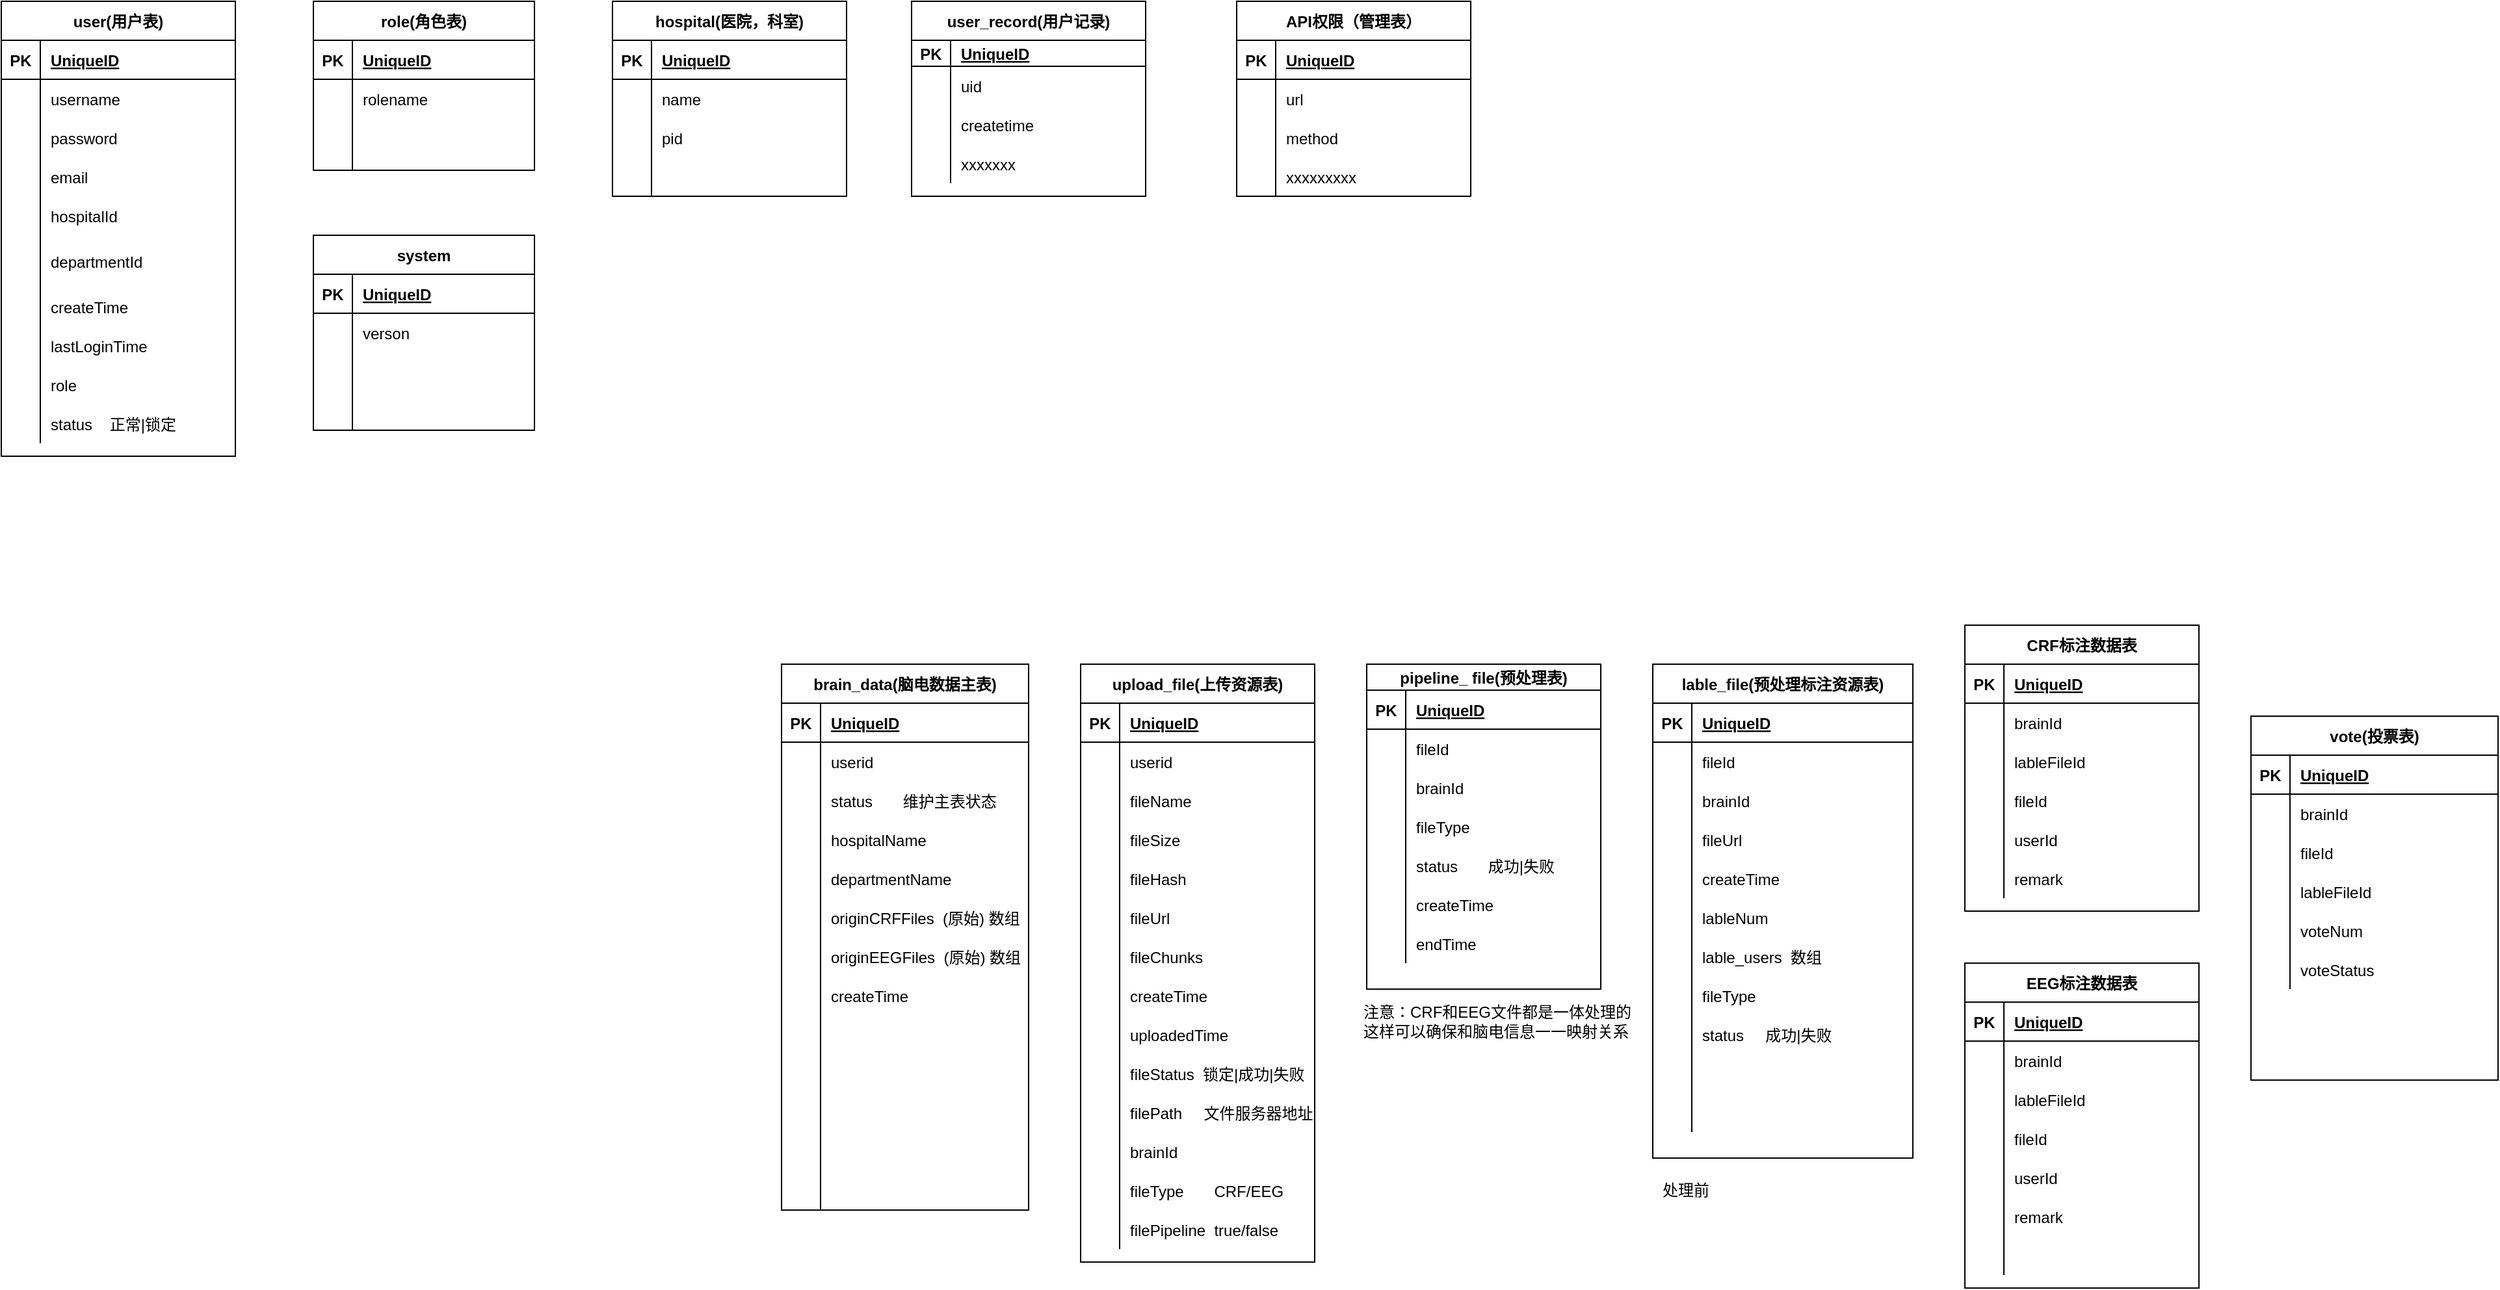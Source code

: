 <mxfile version="15.8.9" type="github">
  <diagram id="ocDlG8aa-odjHnIgEZOc" name="第 1 页">
    <mxGraphModel dx="1422" dy="762" grid="1" gridSize="10" guides="1" tooltips="1" connect="1" arrows="1" fold="1" page="1" pageScale="1" pageWidth="827" pageHeight="1169" math="0" shadow="0">
      <root>
        <mxCell id="0" />
        <mxCell id="1" parent="0" />
        <mxCell id="UiWn0FZVSjnFP2bKW6-f-24" value="user(用户表)" style="shape=table;startSize=30;container=1;collapsible=1;childLayout=tableLayout;fixedRows=1;rowLines=0;fontStyle=1;align=center;resizeLast=1;" parent="1" vertex="1">
          <mxGeometry x="30" y="50" width="180" height="350" as="geometry" />
        </mxCell>
        <mxCell id="UiWn0FZVSjnFP2bKW6-f-25" value="" style="shape=partialRectangle;collapsible=0;dropTarget=0;pointerEvents=0;fillColor=none;top=0;left=0;bottom=1;right=0;points=[[0,0.5],[1,0.5]];portConstraint=eastwest;" parent="UiWn0FZVSjnFP2bKW6-f-24" vertex="1">
          <mxGeometry y="30" width="180" height="30" as="geometry" />
        </mxCell>
        <mxCell id="UiWn0FZVSjnFP2bKW6-f-26" value="PK" style="shape=partialRectangle;connectable=0;fillColor=none;top=0;left=0;bottom=0;right=0;fontStyle=1;overflow=hidden;" parent="UiWn0FZVSjnFP2bKW6-f-25" vertex="1">
          <mxGeometry width="30" height="30" as="geometry">
            <mxRectangle width="30" height="30" as="alternateBounds" />
          </mxGeometry>
        </mxCell>
        <mxCell id="UiWn0FZVSjnFP2bKW6-f-27" value="UniqueID" style="shape=partialRectangle;connectable=0;fillColor=none;top=0;left=0;bottom=0;right=0;align=left;spacingLeft=6;fontStyle=5;overflow=hidden;" parent="UiWn0FZVSjnFP2bKW6-f-25" vertex="1">
          <mxGeometry x="30" width="150" height="30" as="geometry">
            <mxRectangle width="150" height="30" as="alternateBounds" />
          </mxGeometry>
        </mxCell>
        <mxCell id="UiWn0FZVSjnFP2bKW6-f-28" value="" style="shape=partialRectangle;collapsible=0;dropTarget=0;pointerEvents=0;fillColor=none;top=0;left=0;bottom=0;right=0;points=[[0,0.5],[1,0.5]];portConstraint=eastwest;" parent="UiWn0FZVSjnFP2bKW6-f-24" vertex="1">
          <mxGeometry y="60" width="180" height="30" as="geometry" />
        </mxCell>
        <mxCell id="UiWn0FZVSjnFP2bKW6-f-29" value="" style="shape=partialRectangle;connectable=0;fillColor=none;top=0;left=0;bottom=0;right=0;editable=1;overflow=hidden;" parent="UiWn0FZVSjnFP2bKW6-f-28" vertex="1">
          <mxGeometry width="30" height="30" as="geometry">
            <mxRectangle width="30" height="30" as="alternateBounds" />
          </mxGeometry>
        </mxCell>
        <mxCell id="UiWn0FZVSjnFP2bKW6-f-30" value="username" style="shape=partialRectangle;connectable=0;fillColor=none;top=0;left=0;bottom=0;right=0;align=left;spacingLeft=6;overflow=hidden;" parent="UiWn0FZVSjnFP2bKW6-f-28" vertex="1">
          <mxGeometry x="30" width="150" height="30" as="geometry">
            <mxRectangle width="150" height="30" as="alternateBounds" />
          </mxGeometry>
        </mxCell>
        <mxCell id="UiWn0FZVSjnFP2bKW6-f-31" value="" style="shape=partialRectangle;collapsible=0;dropTarget=0;pointerEvents=0;fillColor=none;top=0;left=0;bottom=0;right=0;points=[[0,0.5],[1,0.5]];portConstraint=eastwest;" parent="UiWn0FZVSjnFP2bKW6-f-24" vertex="1">
          <mxGeometry y="90" width="180" height="30" as="geometry" />
        </mxCell>
        <mxCell id="UiWn0FZVSjnFP2bKW6-f-32" value="" style="shape=partialRectangle;connectable=0;fillColor=none;top=0;left=0;bottom=0;right=0;editable=1;overflow=hidden;" parent="UiWn0FZVSjnFP2bKW6-f-31" vertex="1">
          <mxGeometry width="30" height="30" as="geometry">
            <mxRectangle width="30" height="30" as="alternateBounds" />
          </mxGeometry>
        </mxCell>
        <mxCell id="UiWn0FZVSjnFP2bKW6-f-33" value="password" style="shape=partialRectangle;connectable=0;fillColor=none;top=0;left=0;bottom=0;right=0;align=left;spacingLeft=6;overflow=hidden;" parent="UiWn0FZVSjnFP2bKW6-f-31" vertex="1">
          <mxGeometry x="30" width="150" height="30" as="geometry">
            <mxRectangle width="150" height="30" as="alternateBounds" />
          </mxGeometry>
        </mxCell>
        <mxCell id="UiWn0FZVSjnFP2bKW6-f-34" value="" style="shape=partialRectangle;collapsible=0;dropTarget=0;pointerEvents=0;fillColor=none;top=0;left=0;bottom=0;right=0;points=[[0,0.5],[1,0.5]];portConstraint=eastwest;" parent="UiWn0FZVSjnFP2bKW6-f-24" vertex="1">
          <mxGeometry y="120" width="180" height="30" as="geometry" />
        </mxCell>
        <mxCell id="UiWn0FZVSjnFP2bKW6-f-35" value="" style="shape=partialRectangle;connectable=0;fillColor=none;top=0;left=0;bottom=0;right=0;editable=1;overflow=hidden;" parent="UiWn0FZVSjnFP2bKW6-f-34" vertex="1">
          <mxGeometry width="30" height="30" as="geometry">
            <mxRectangle width="30" height="30" as="alternateBounds" />
          </mxGeometry>
        </mxCell>
        <mxCell id="UiWn0FZVSjnFP2bKW6-f-36" value="email" style="shape=partialRectangle;connectable=0;fillColor=none;top=0;left=0;bottom=0;right=0;align=left;spacingLeft=6;overflow=hidden;" parent="UiWn0FZVSjnFP2bKW6-f-34" vertex="1">
          <mxGeometry x="30" width="150" height="30" as="geometry">
            <mxRectangle width="150" height="30" as="alternateBounds" />
          </mxGeometry>
        </mxCell>
        <mxCell id="UiWn0FZVSjnFP2bKW6-f-50" value="" style="shape=partialRectangle;collapsible=0;dropTarget=0;pointerEvents=0;fillColor=none;top=0;left=0;bottom=0;right=0;points=[[0,0.5],[1,0.5]];portConstraint=eastwest;" parent="UiWn0FZVSjnFP2bKW6-f-24" vertex="1">
          <mxGeometry y="150" width="180" height="30" as="geometry" />
        </mxCell>
        <mxCell id="UiWn0FZVSjnFP2bKW6-f-51" value="" style="shape=partialRectangle;connectable=0;fillColor=none;top=0;left=0;bottom=0;right=0;editable=1;overflow=hidden;" parent="UiWn0FZVSjnFP2bKW6-f-50" vertex="1">
          <mxGeometry width="30" height="30" as="geometry">
            <mxRectangle width="30" height="30" as="alternateBounds" />
          </mxGeometry>
        </mxCell>
        <mxCell id="UiWn0FZVSjnFP2bKW6-f-52" value="hospitalId" style="shape=partialRectangle;connectable=0;fillColor=none;top=0;left=0;bottom=0;right=0;align=left;spacingLeft=6;overflow=hidden;" parent="UiWn0FZVSjnFP2bKW6-f-50" vertex="1">
          <mxGeometry x="30" width="150" height="30" as="geometry">
            <mxRectangle width="150" height="30" as="alternateBounds" />
          </mxGeometry>
        </mxCell>
        <mxCell id="UiWn0FZVSjnFP2bKW6-f-53" value="" style="shape=partialRectangle;collapsible=0;dropTarget=0;pointerEvents=0;fillColor=none;top=0;left=0;bottom=0;right=0;points=[[0,0.5],[1,0.5]];portConstraint=eastwest;" parent="UiWn0FZVSjnFP2bKW6-f-24" vertex="1">
          <mxGeometry y="180" width="180" height="40" as="geometry" />
        </mxCell>
        <mxCell id="UiWn0FZVSjnFP2bKW6-f-54" value="" style="shape=partialRectangle;connectable=0;fillColor=none;top=0;left=0;bottom=0;right=0;editable=1;overflow=hidden;" parent="UiWn0FZVSjnFP2bKW6-f-53" vertex="1">
          <mxGeometry width="30" height="40" as="geometry">
            <mxRectangle width="30" height="40" as="alternateBounds" />
          </mxGeometry>
        </mxCell>
        <mxCell id="UiWn0FZVSjnFP2bKW6-f-55" value="departmentId" style="shape=partialRectangle;connectable=0;fillColor=none;top=0;left=0;bottom=0;right=0;align=left;spacingLeft=6;overflow=hidden;" parent="UiWn0FZVSjnFP2bKW6-f-53" vertex="1">
          <mxGeometry x="30" width="150" height="40" as="geometry">
            <mxRectangle width="150" height="40" as="alternateBounds" />
          </mxGeometry>
        </mxCell>
        <mxCell id="UiWn0FZVSjnFP2bKW6-f-57" value="" style="shape=partialRectangle;collapsible=0;dropTarget=0;pointerEvents=0;fillColor=none;top=0;left=0;bottom=0;right=0;points=[[0,0.5],[1,0.5]];portConstraint=eastwest;" parent="UiWn0FZVSjnFP2bKW6-f-24" vertex="1">
          <mxGeometry y="220" width="180" height="30" as="geometry" />
        </mxCell>
        <mxCell id="UiWn0FZVSjnFP2bKW6-f-58" value="" style="shape=partialRectangle;connectable=0;fillColor=none;top=0;left=0;bottom=0;right=0;editable=1;overflow=hidden;" parent="UiWn0FZVSjnFP2bKW6-f-57" vertex="1">
          <mxGeometry width="30" height="30" as="geometry">
            <mxRectangle width="30" height="30" as="alternateBounds" />
          </mxGeometry>
        </mxCell>
        <mxCell id="UiWn0FZVSjnFP2bKW6-f-59" value="createTime" style="shape=partialRectangle;connectable=0;fillColor=none;top=0;left=0;bottom=0;right=0;align=left;spacingLeft=6;overflow=hidden;" parent="UiWn0FZVSjnFP2bKW6-f-57" vertex="1">
          <mxGeometry x="30" width="150" height="30" as="geometry">
            <mxRectangle width="150" height="30" as="alternateBounds" />
          </mxGeometry>
        </mxCell>
        <mxCell id="UiWn0FZVSjnFP2bKW6-f-60" value="" style="shape=partialRectangle;collapsible=0;dropTarget=0;pointerEvents=0;fillColor=none;top=0;left=0;bottom=0;right=0;points=[[0,0.5],[1,0.5]];portConstraint=eastwest;" parent="UiWn0FZVSjnFP2bKW6-f-24" vertex="1">
          <mxGeometry y="250" width="180" height="30" as="geometry" />
        </mxCell>
        <mxCell id="UiWn0FZVSjnFP2bKW6-f-61" value="" style="shape=partialRectangle;connectable=0;fillColor=none;top=0;left=0;bottom=0;right=0;editable=1;overflow=hidden;" parent="UiWn0FZVSjnFP2bKW6-f-60" vertex="1">
          <mxGeometry width="30" height="30" as="geometry">
            <mxRectangle width="30" height="30" as="alternateBounds" />
          </mxGeometry>
        </mxCell>
        <mxCell id="UiWn0FZVSjnFP2bKW6-f-62" value="lastLoginTime" style="shape=partialRectangle;connectable=0;fillColor=none;top=0;left=0;bottom=0;right=0;align=left;spacingLeft=6;overflow=hidden;" parent="UiWn0FZVSjnFP2bKW6-f-60" vertex="1">
          <mxGeometry x="30" width="150" height="30" as="geometry">
            <mxRectangle width="150" height="30" as="alternateBounds" />
          </mxGeometry>
        </mxCell>
        <mxCell id="UiWn0FZVSjnFP2bKW6-f-63" value="" style="shape=partialRectangle;collapsible=0;dropTarget=0;pointerEvents=0;fillColor=none;top=0;left=0;bottom=0;right=0;points=[[0,0.5],[1,0.5]];portConstraint=eastwest;" parent="UiWn0FZVSjnFP2bKW6-f-24" vertex="1">
          <mxGeometry y="280" width="180" height="30" as="geometry" />
        </mxCell>
        <mxCell id="UiWn0FZVSjnFP2bKW6-f-64" value="" style="shape=partialRectangle;connectable=0;fillColor=none;top=0;left=0;bottom=0;right=0;editable=1;overflow=hidden;" parent="UiWn0FZVSjnFP2bKW6-f-63" vertex="1">
          <mxGeometry width="30" height="30" as="geometry">
            <mxRectangle width="30" height="30" as="alternateBounds" />
          </mxGeometry>
        </mxCell>
        <mxCell id="UiWn0FZVSjnFP2bKW6-f-65" value="role" style="shape=partialRectangle;connectable=0;fillColor=none;top=0;left=0;bottom=0;right=0;align=left;spacingLeft=6;overflow=hidden;" parent="UiWn0FZVSjnFP2bKW6-f-63" vertex="1">
          <mxGeometry x="30" width="150" height="30" as="geometry">
            <mxRectangle width="150" height="30" as="alternateBounds" />
          </mxGeometry>
        </mxCell>
        <mxCell id="UiWn0FZVSjnFP2bKW6-f-66" value="" style="shape=partialRectangle;collapsible=0;dropTarget=0;pointerEvents=0;fillColor=none;top=0;left=0;bottom=0;right=0;points=[[0,0.5],[1,0.5]];portConstraint=eastwest;" parent="UiWn0FZVSjnFP2bKW6-f-24" vertex="1">
          <mxGeometry y="310" width="180" height="30" as="geometry" />
        </mxCell>
        <mxCell id="UiWn0FZVSjnFP2bKW6-f-67" value="" style="shape=partialRectangle;connectable=0;fillColor=none;top=0;left=0;bottom=0;right=0;editable=1;overflow=hidden;" parent="UiWn0FZVSjnFP2bKW6-f-66" vertex="1">
          <mxGeometry width="30" height="30" as="geometry">
            <mxRectangle width="30" height="30" as="alternateBounds" />
          </mxGeometry>
        </mxCell>
        <mxCell id="UiWn0FZVSjnFP2bKW6-f-68" value="status    正常|锁定" style="shape=partialRectangle;connectable=0;fillColor=none;top=0;left=0;bottom=0;right=0;align=left;spacingLeft=6;overflow=hidden;" parent="UiWn0FZVSjnFP2bKW6-f-66" vertex="1">
          <mxGeometry x="30" width="150" height="30" as="geometry">
            <mxRectangle width="150" height="30" as="alternateBounds" />
          </mxGeometry>
        </mxCell>
        <mxCell id="UiWn0FZVSjnFP2bKW6-f-37" value="role(角色表)" style="shape=table;startSize=30;container=1;collapsible=1;childLayout=tableLayout;fixedRows=1;rowLines=0;fontStyle=1;align=center;resizeLast=1;" parent="1" vertex="1">
          <mxGeometry x="270" y="50" width="170" height="130" as="geometry" />
        </mxCell>
        <mxCell id="UiWn0FZVSjnFP2bKW6-f-38" value="" style="shape=partialRectangle;collapsible=0;dropTarget=0;pointerEvents=0;fillColor=none;top=0;left=0;bottom=1;right=0;points=[[0,0.5],[1,0.5]];portConstraint=eastwest;" parent="UiWn0FZVSjnFP2bKW6-f-37" vertex="1">
          <mxGeometry y="30" width="170" height="30" as="geometry" />
        </mxCell>
        <mxCell id="UiWn0FZVSjnFP2bKW6-f-39" value="PK" style="shape=partialRectangle;connectable=0;fillColor=none;top=0;left=0;bottom=0;right=0;fontStyle=1;overflow=hidden;" parent="UiWn0FZVSjnFP2bKW6-f-38" vertex="1">
          <mxGeometry width="30" height="30" as="geometry">
            <mxRectangle width="30" height="30" as="alternateBounds" />
          </mxGeometry>
        </mxCell>
        <mxCell id="UiWn0FZVSjnFP2bKW6-f-40" value="UniqueID" style="shape=partialRectangle;connectable=0;fillColor=none;top=0;left=0;bottom=0;right=0;align=left;spacingLeft=6;fontStyle=5;overflow=hidden;" parent="UiWn0FZVSjnFP2bKW6-f-38" vertex="1">
          <mxGeometry x="30" width="140" height="30" as="geometry">
            <mxRectangle width="140" height="30" as="alternateBounds" />
          </mxGeometry>
        </mxCell>
        <mxCell id="UiWn0FZVSjnFP2bKW6-f-41" value="" style="shape=partialRectangle;collapsible=0;dropTarget=0;pointerEvents=0;fillColor=none;top=0;left=0;bottom=0;right=0;points=[[0,0.5],[1,0.5]];portConstraint=eastwest;" parent="UiWn0FZVSjnFP2bKW6-f-37" vertex="1">
          <mxGeometry y="60" width="170" height="30" as="geometry" />
        </mxCell>
        <mxCell id="UiWn0FZVSjnFP2bKW6-f-42" value="" style="shape=partialRectangle;connectable=0;fillColor=none;top=0;left=0;bottom=0;right=0;editable=1;overflow=hidden;" parent="UiWn0FZVSjnFP2bKW6-f-41" vertex="1">
          <mxGeometry width="30" height="30" as="geometry">
            <mxRectangle width="30" height="30" as="alternateBounds" />
          </mxGeometry>
        </mxCell>
        <mxCell id="UiWn0FZVSjnFP2bKW6-f-43" value="rolename" style="shape=partialRectangle;connectable=0;fillColor=none;top=0;left=0;bottom=0;right=0;align=left;spacingLeft=6;overflow=hidden;" parent="UiWn0FZVSjnFP2bKW6-f-41" vertex="1">
          <mxGeometry x="30" width="140" height="30" as="geometry">
            <mxRectangle width="140" height="30" as="alternateBounds" />
          </mxGeometry>
        </mxCell>
        <mxCell id="UiWn0FZVSjnFP2bKW6-f-44" value="" style="shape=partialRectangle;collapsible=0;dropTarget=0;pointerEvents=0;fillColor=none;top=0;left=0;bottom=0;right=0;points=[[0,0.5],[1,0.5]];portConstraint=eastwest;" parent="UiWn0FZVSjnFP2bKW6-f-37" vertex="1">
          <mxGeometry y="90" width="170" height="40" as="geometry" />
        </mxCell>
        <mxCell id="UiWn0FZVSjnFP2bKW6-f-45" value="" style="shape=partialRectangle;connectable=0;fillColor=none;top=0;left=0;bottom=0;right=0;editable=1;overflow=hidden;" parent="UiWn0FZVSjnFP2bKW6-f-44" vertex="1">
          <mxGeometry width="30" height="40" as="geometry">
            <mxRectangle width="30" height="40" as="alternateBounds" />
          </mxGeometry>
        </mxCell>
        <mxCell id="UiWn0FZVSjnFP2bKW6-f-46" value="" style="shape=partialRectangle;connectable=0;fillColor=none;top=0;left=0;bottom=0;right=0;align=left;spacingLeft=6;overflow=hidden;" parent="UiWn0FZVSjnFP2bKW6-f-44" vertex="1">
          <mxGeometry x="30" width="140" height="40" as="geometry">
            <mxRectangle width="140" height="40" as="alternateBounds" />
          </mxGeometry>
        </mxCell>
        <mxCell id="UiWn0FZVSjnFP2bKW6-f-69" value="hospital(医院，科室)" style="shape=table;startSize=30;container=1;collapsible=1;childLayout=tableLayout;fixedRows=1;rowLines=0;fontStyle=1;align=center;resizeLast=1;" parent="1" vertex="1">
          <mxGeometry x="500" y="50" width="180" height="150" as="geometry" />
        </mxCell>
        <mxCell id="UiWn0FZVSjnFP2bKW6-f-70" value="" style="shape=partialRectangle;collapsible=0;dropTarget=0;pointerEvents=0;fillColor=none;top=0;left=0;bottom=1;right=0;points=[[0,0.5],[1,0.5]];portConstraint=eastwest;" parent="UiWn0FZVSjnFP2bKW6-f-69" vertex="1">
          <mxGeometry y="30" width="180" height="30" as="geometry" />
        </mxCell>
        <mxCell id="UiWn0FZVSjnFP2bKW6-f-71" value="PK" style="shape=partialRectangle;connectable=0;fillColor=none;top=0;left=0;bottom=0;right=0;fontStyle=1;overflow=hidden;" parent="UiWn0FZVSjnFP2bKW6-f-70" vertex="1">
          <mxGeometry width="30" height="30" as="geometry">
            <mxRectangle width="30" height="30" as="alternateBounds" />
          </mxGeometry>
        </mxCell>
        <mxCell id="UiWn0FZVSjnFP2bKW6-f-72" value="UniqueID" style="shape=partialRectangle;connectable=0;fillColor=none;top=0;left=0;bottom=0;right=0;align=left;spacingLeft=6;fontStyle=5;overflow=hidden;" parent="UiWn0FZVSjnFP2bKW6-f-70" vertex="1">
          <mxGeometry x="30" width="150" height="30" as="geometry">
            <mxRectangle width="150" height="30" as="alternateBounds" />
          </mxGeometry>
        </mxCell>
        <mxCell id="UiWn0FZVSjnFP2bKW6-f-73" value="" style="shape=partialRectangle;collapsible=0;dropTarget=0;pointerEvents=0;fillColor=none;top=0;left=0;bottom=0;right=0;points=[[0,0.5],[1,0.5]];portConstraint=eastwest;" parent="UiWn0FZVSjnFP2bKW6-f-69" vertex="1">
          <mxGeometry y="60" width="180" height="30" as="geometry" />
        </mxCell>
        <mxCell id="UiWn0FZVSjnFP2bKW6-f-74" value="" style="shape=partialRectangle;connectable=0;fillColor=none;top=0;left=0;bottom=0;right=0;editable=1;overflow=hidden;" parent="UiWn0FZVSjnFP2bKW6-f-73" vertex="1">
          <mxGeometry width="30" height="30" as="geometry">
            <mxRectangle width="30" height="30" as="alternateBounds" />
          </mxGeometry>
        </mxCell>
        <mxCell id="UiWn0FZVSjnFP2bKW6-f-75" value="name" style="shape=partialRectangle;connectable=0;fillColor=none;top=0;left=0;bottom=0;right=0;align=left;spacingLeft=6;overflow=hidden;" parent="UiWn0FZVSjnFP2bKW6-f-73" vertex="1">
          <mxGeometry x="30" width="150" height="30" as="geometry">
            <mxRectangle width="150" height="30" as="alternateBounds" />
          </mxGeometry>
        </mxCell>
        <mxCell id="UiWn0FZVSjnFP2bKW6-f-76" value="" style="shape=partialRectangle;collapsible=0;dropTarget=0;pointerEvents=0;fillColor=none;top=0;left=0;bottom=0;right=0;points=[[0,0.5],[1,0.5]];portConstraint=eastwest;" parent="UiWn0FZVSjnFP2bKW6-f-69" vertex="1">
          <mxGeometry y="90" width="180" height="30" as="geometry" />
        </mxCell>
        <mxCell id="UiWn0FZVSjnFP2bKW6-f-77" value="" style="shape=partialRectangle;connectable=0;fillColor=none;top=0;left=0;bottom=0;right=0;editable=1;overflow=hidden;" parent="UiWn0FZVSjnFP2bKW6-f-76" vertex="1">
          <mxGeometry width="30" height="30" as="geometry">
            <mxRectangle width="30" height="30" as="alternateBounds" />
          </mxGeometry>
        </mxCell>
        <mxCell id="UiWn0FZVSjnFP2bKW6-f-78" value="pid" style="shape=partialRectangle;connectable=0;fillColor=none;top=0;left=0;bottom=0;right=0;align=left;spacingLeft=6;overflow=hidden;" parent="UiWn0FZVSjnFP2bKW6-f-76" vertex="1">
          <mxGeometry x="30" width="150" height="30" as="geometry">
            <mxRectangle width="150" height="30" as="alternateBounds" />
          </mxGeometry>
        </mxCell>
        <mxCell id="UiWn0FZVSjnFP2bKW6-f-79" value="" style="shape=partialRectangle;collapsible=0;dropTarget=0;pointerEvents=0;fillColor=none;top=0;left=0;bottom=0;right=0;points=[[0,0.5],[1,0.5]];portConstraint=eastwest;" parent="UiWn0FZVSjnFP2bKW6-f-69" vertex="1">
          <mxGeometry y="120" width="180" height="30" as="geometry" />
        </mxCell>
        <mxCell id="UiWn0FZVSjnFP2bKW6-f-80" value="" style="shape=partialRectangle;connectable=0;fillColor=none;top=0;left=0;bottom=0;right=0;editable=1;overflow=hidden;" parent="UiWn0FZVSjnFP2bKW6-f-79" vertex="1">
          <mxGeometry width="30" height="30" as="geometry">
            <mxRectangle width="30" height="30" as="alternateBounds" />
          </mxGeometry>
        </mxCell>
        <mxCell id="UiWn0FZVSjnFP2bKW6-f-81" value="" style="shape=partialRectangle;connectable=0;fillColor=none;top=0;left=0;bottom=0;right=0;align=left;spacingLeft=6;overflow=hidden;" parent="UiWn0FZVSjnFP2bKW6-f-79" vertex="1">
          <mxGeometry x="30" width="150" height="30" as="geometry">
            <mxRectangle width="150" height="30" as="alternateBounds" />
          </mxGeometry>
        </mxCell>
        <mxCell id="UiWn0FZVSjnFP2bKW6-f-82" value="user_record(用户记录)" style="shape=table;startSize=30;container=1;collapsible=1;childLayout=tableLayout;fixedRows=1;rowLines=0;fontStyle=1;align=center;resizeLast=1;" parent="1" vertex="1">
          <mxGeometry x="730" y="50" width="180" height="150" as="geometry" />
        </mxCell>
        <mxCell id="UiWn0FZVSjnFP2bKW6-f-83" value="" style="shape=partialRectangle;collapsible=0;dropTarget=0;pointerEvents=0;fillColor=none;top=0;left=0;bottom=1;right=0;points=[[0,0.5],[1,0.5]];portConstraint=eastwest;" parent="UiWn0FZVSjnFP2bKW6-f-82" vertex="1">
          <mxGeometry y="30" width="180" height="20" as="geometry" />
        </mxCell>
        <mxCell id="UiWn0FZVSjnFP2bKW6-f-84" value="PK" style="shape=partialRectangle;connectable=0;fillColor=none;top=0;left=0;bottom=0;right=0;fontStyle=1;overflow=hidden;" parent="UiWn0FZVSjnFP2bKW6-f-83" vertex="1">
          <mxGeometry width="30" height="20" as="geometry">
            <mxRectangle width="30" height="20" as="alternateBounds" />
          </mxGeometry>
        </mxCell>
        <mxCell id="UiWn0FZVSjnFP2bKW6-f-85" value="UniqueID" style="shape=partialRectangle;connectable=0;fillColor=none;top=0;left=0;bottom=0;right=0;align=left;spacingLeft=6;fontStyle=5;overflow=hidden;" parent="UiWn0FZVSjnFP2bKW6-f-83" vertex="1">
          <mxGeometry x="30" width="150" height="20" as="geometry">
            <mxRectangle width="150" height="20" as="alternateBounds" />
          </mxGeometry>
        </mxCell>
        <mxCell id="UiWn0FZVSjnFP2bKW6-f-86" value="" style="shape=partialRectangle;collapsible=0;dropTarget=0;pointerEvents=0;fillColor=none;top=0;left=0;bottom=0;right=0;points=[[0,0.5],[1,0.5]];portConstraint=eastwest;" parent="UiWn0FZVSjnFP2bKW6-f-82" vertex="1">
          <mxGeometry y="50" width="180" height="30" as="geometry" />
        </mxCell>
        <mxCell id="UiWn0FZVSjnFP2bKW6-f-87" value="" style="shape=partialRectangle;connectable=0;fillColor=none;top=0;left=0;bottom=0;right=0;editable=1;overflow=hidden;" parent="UiWn0FZVSjnFP2bKW6-f-86" vertex="1">
          <mxGeometry width="30" height="30" as="geometry">
            <mxRectangle width="30" height="30" as="alternateBounds" />
          </mxGeometry>
        </mxCell>
        <mxCell id="UiWn0FZVSjnFP2bKW6-f-88" value="uid" style="shape=partialRectangle;connectable=0;fillColor=none;top=0;left=0;bottom=0;right=0;align=left;spacingLeft=6;overflow=hidden;" parent="UiWn0FZVSjnFP2bKW6-f-86" vertex="1">
          <mxGeometry x="30" width="150" height="30" as="geometry">
            <mxRectangle width="150" height="30" as="alternateBounds" />
          </mxGeometry>
        </mxCell>
        <mxCell id="UiWn0FZVSjnFP2bKW6-f-89" value="" style="shape=partialRectangle;collapsible=0;dropTarget=0;pointerEvents=0;fillColor=none;top=0;left=0;bottom=0;right=0;points=[[0,0.5],[1,0.5]];portConstraint=eastwest;" parent="UiWn0FZVSjnFP2bKW6-f-82" vertex="1">
          <mxGeometry y="80" width="180" height="30" as="geometry" />
        </mxCell>
        <mxCell id="UiWn0FZVSjnFP2bKW6-f-90" value="" style="shape=partialRectangle;connectable=0;fillColor=none;top=0;left=0;bottom=0;right=0;editable=1;overflow=hidden;" parent="UiWn0FZVSjnFP2bKW6-f-89" vertex="1">
          <mxGeometry width="30" height="30" as="geometry">
            <mxRectangle width="30" height="30" as="alternateBounds" />
          </mxGeometry>
        </mxCell>
        <mxCell id="UiWn0FZVSjnFP2bKW6-f-91" value="createtime" style="shape=partialRectangle;connectable=0;fillColor=none;top=0;left=0;bottom=0;right=0;align=left;spacingLeft=6;overflow=hidden;" parent="UiWn0FZVSjnFP2bKW6-f-89" vertex="1">
          <mxGeometry x="30" width="150" height="30" as="geometry">
            <mxRectangle width="150" height="30" as="alternateBounds" />
          </mxGeometry>
        </mxCell>
        <mxCell id="UiWn0FZVSjnFP2bKW6-f-92" value="" style="shape=partialRectangle;collapsible=0;dropTarget=0;pointerEvents=0;fillColor=none;top=0;left=0;bottom=0;right=0;points=[[0,0.5],[1,0.5]];portConstraint=eastwest;" parent="UiWn0FZVSjnFP2bKW6-f-82" vertex="1">
          <mxGeometry y="110" width="180" height="30" as="geometry" />
        </mxCell>
        <mxCell id="UiWn0FZVSjnFP2bKW6-f-93" value="" style="shape=partialRectangle;connectable=0;fillColor=none;top=0;left=0;bottom=0;right=0;editable=1;overflow=hidden;" parent="UiWn0FZVSjnFP2bKW6-f-92" vertex="1">
          <mxGeometry width="30" height="30" as="geometry">
            <mxRectangle width="30" height="30" as="alternateBounds" />
          </mxGeometry>
        </mxCell>
        <mxCell id="UiWn0FZVSjnFP2bKW6-f-94" value="xxxxxxx" style="shape=partialRectangle;connectable=0;fillColor=none;top=0;left=0;bottom=0;right=0;align=left;spacingLeft=6;overflow=hidden;" parent="UiWn0FZVSjnFP2bKW6-f-92" vertex="1">
          <mxGeometry x="30" width="150" height="30" as="geometry">
            <mxRectangle width="150" height="30" as="alternateBounds" />
          </mxGeometry>
        </mxCell>
        <mxCell id="UiWn0FZVSjnFP2bKW6-f-95" value="upload_file(上传资源表)" style="shape=table;startSize=30;container=1;collapsible=1;childLayout=tableLayout;fixedRows=1;rowLines=0;fontStyle=1;align=center;resizeLast=1;" parent="1" vertex="1">
          <mxGeometry x="860" y="560" width="180" height="460" as="geometry" />
        </mxCell>
        <mxCell id="UiWn0FZVSjnFP2bKW6-f-96" value="" style="shape=partialRectangle;collapsible=0;dropTarget=0;pointerEvents=0;fillColor=none;top=0;left=0;bottom=1;right=0;points=[[0,0.5],[1,0.5]];portConstraint=eastwest;" parent="UiWn0FZVSjnFP2bKW6-f-95" vertex="1">
          <mxGeometry y="30" width="180" height="30" as="geometry" />
        </mxCell>
        <mxCell id="UiWn0FZVSjnFP2bKW6-f-97" value="PK" style="shape=partialRectangle;connectable=0;fillColor=none;top=0;left=0;bottom=0;right=0;fontStyle=1;overflow=hidden;" parent="UiWn0FZVSjnFP2bKW6-f-96" vertex="1">
          <mxGeometry width="30" height="30" as="geometry">
            <mxRectangle width="30" height="30" as="alternateBounds" />
          </mxGeometry>
        </mxCell>
        <mxCell id="UiWn0FZVSjnFP2bKW6-f-98" value="UniqueID" style="shape=partialRectangle;connectable=0;fillColor=none;top=0;left=0;bottom=0;right=0;align=left;spacingLeft=6;fontStyle=5;overflow=hidden;" parent="UiWn0FZVSjnFP2bKW6-f-96" vertex="1">
          <mxGeometry x="30" width="150" height="30" as="geometry">
            <mxRectangle width="150" height="30" as="alternateBounds" />
          </mxGeometry>
        </mxCell>
        <mxCell id="UiWn0FZVSjnFP2bKW6-f-99" value="" style="shape=partialRectangle;collapsible=0;dropTarget=0;pointerEvents=0;fillColor=none;top=0;left=0;bottom=0;right=0;points=[[0,0.5],[1,0.5]];portConstraint=eastwest;" parent="UiWn0FZVSjnFP2bKW6-f-95" vertex="1">
          <mxGeometry y="60" width="180" height="30" as="geometry" />
        </mxCell>
        <mxCell id="UiWn0FZVSjnFP2bKW6-f-100" value="" style="shape=partialRectangle;connectable=0;fillColor=none;top=0;left=0;bottom=0;right=0;editable=1;overflow=hidden;" parent="UiWn0FZVSjnFP2bKW6-f-99" vertex="1">
          <mxGeometry width="30" height="30" as="geometry">
            <mxRectangle width="30" height="30" as="alternateBounds" />
          </mxGeometry>
        </mxCell>
        <mxCell id="UiWn0FZVSjnFP2bKW6-f-101" value="userid" style="shape=partialRectangle;connectable=0;fillColor=none;top=0;left=0;bottom=0;right=0;align=left;spacingLeft=6;overflow=hidden;" parent="UiWn0FZVSjnFP2bKW6-f-99" vertex="1">
          <mxGeometry x="30" width="150" height="30" as="geometry">
            <mxRectangle width="150" height="30" as="alternateBounds" />
          </mxGeometry>
        </mxCell>
        <mxCell id="UiWn0FZVSjnFP2bKW6-f-102" value="" style="shape=partialRectangle;collapsible=0;dropTarget=0;pointerEvents=0;fillColor=none;top=0;left=0;bottom=0;right=0;points=[[0,0.5],[1,0.5]];portConstraint=eastwest;" parent="UiWn0FZVSjnFP2bKW6-f-95" vertex="1">
          <mxGeometry y="90" width="180" height="30" as="geometry" />
        </mxCell>
        <mxCell id="UiWn0FZVSjnFP2bKW6-f-103" value="" style="shape=partialRectangle;connectable=0;fillColor=none;top=0;left=0;bottom=0;right=0;editable=1;overflow=hidden;" parent="UiWn0FZVSjnFP2bKW6-f-102" vertex="1">
          <mxGeometry width="30" height="30" as="geometry">
            <mxRectangle width="30" height="30" as="alternateBounds" />
          </mxGeometry>
        </mxCell>
        <mxCell id="UiWn0FZVSjnFP2bKW6-f-104" value="fileName" style="shape=partialRectangle;connectable=0;fillColor=none;top=0;left=0;bottom=0;right=0;align=left;spacingLeft=6;overflow=hidden;" parent="UiWn0FZVSjnFP2bKW6-f-102" vertex="1">
          <mxGeometry x="30" width="150" height="30" as="geometry">
            <mxRectangle width="150" height="30" as="alternateBounds" />
          </mxGeometry>
        </mxCell>
        <mxCell id="UiWn0FZVSjnFP2bKW6-f-105" value="" style="shape=partialRectangle;collapsible=0;dropTarget=0;pointerEvents=0;fillColor=none;top=0;left=0;bottom=0;right=0;points=[[0,0.5],[1,0.5]];portConstraint=eastwest;" parent="UiWn0FZVSjnFP2bKW6-f-95" vertex="1">
          <mxGeometry y="120" width="180" height="30" as="geometry" />
        </mxCell>
        <mxCell id="UiWn0FZVSjnFP2bKW6-f-106" value="" style="shape=partialRectangle;connectable=0;fillColor=none;top=0;left=0;bottom=0;right=0;editable=1;overflow=hidden;" parent="UiWn0FZVSjnFP2bKW6-f-105" vertex="1">
          <mxGeometry width="30" height="30" as="geometry">
            <mxRectangle width="30" height="30" as="alternateBounds" />
          </mxGeometry>
        </mxCell>
        <mxCell id="UiWn0FZVSjnFP2bKW6-f-107" value="fileSize" style="shape=partialRectangle;connectable=0;fillColor=none;top=0;left=0;bottom=0;right=0;align=left;spacingLeft=6;overflow=hidden;" parent="UiWn0FZVSjnFP2bKW6-f-105" vertex="1">
          <mxGeometry x="30" width="150" height="30" as="geometry">
            <mxRectangle width="150" height="30" as="alternateBounds" />
          </mxGeometry>
        </mxCell>
        <mxCell id="UiWn0FZVSjnFP2bKW6-f-108" value="" style="shape=partialRectangle;collapsible=0;dropTarget=0;pointerEvents=0;fillColor=none;top=0;left=0;bottom=0;right=0;points=[[0,0.5],[1,0.5]];portConstraint=eastwest;" parent="UiWn0FZVSjnFP2bKW6-f-95" vertex="1">
          <mxGeometry y="150" width="180" height="30" as="geometry" />
        </mxCell>
        <mxCell id="UiWn0FZVSjnFP2bKW6-f-109" value="" style="shape=partialRectangle;connectable=0;fillColor=none;top=0;left=0;bottom=0;right=0;editable=1;overflow=hidden;" parent="UiWn0FZVSjnFP2bKW6-f-108" vertex="1">
          <mxGeometry width="30" height="30" as="geometry">
            <mxRectangle width="30" height="30" as="alternateBounds" />
          </mxGeometry>
        </mxCell>
        <mxCell id="UiWn0FZVSjnFP2bKW6-f-110" value="fileHash" style="shape=partialRectangle;connectable=0;fillColor=none;top=0;left=0;bottom=0;right=0;align=left;spacingLeft=6;overflow=hidden;" parent="UiWn0FZVSjnFP2bKW6-f-108" vertex="1">
          <mxGeometry x="30" width="150" height="30" as="geometry">
            <mxRectangle width="150" height="30" as="alternateBounds" />
          </mxGeometry>
        </mxCell>
        <mxCell id="UiWn0FZVSjnFP2bKW6-f-111" value="" style="shape=partialRectangle;collapsible=0;dropTarget=0;pointerEvents=0;fillColor=none;top=0;left=0;bottom=0;right=0;points=[[0,0.5],[1,0.5]];portConstraint=eastwest;" parent="UiWn0FZVSjnFP2bKW6-f-95" vertex="1">
          <mxGeometry y="180" width="180" height="30" as="geometry" />
        </mxCell>
        <mxCell id="UiWn0FZVSjnFP2bKW6-f-112" value="" style="shape=partialRectangle;connectable=0;fillColor=none;top=0;left=0;bottom=0;right=0;editable=1;overflow=hidden;" parent="UiWn0FZVSjnFP2bKW6-f-111" vertex="1">
          <mxGeometry width="30" height="30" as="geometry">
            <mxRectangle width="30" height="30" as="alternateBounds" />
          </mxGeometry>
        </mxCell>
        <mxCell id="UiWn0FZVSjnFP2bKW6-f-113" value="fileUrl" style="shape=partialRectangle;connectable=0;fillColor=none;top=0;left=0;bottom=0;right=0;align=left;spacingLeft=6;overflow=hidden;" parent="UiWn0FZVSjnFP2bKW6-f-111" vertex="1">
          <mxGeometry x="30" width="150" height="30" as="geometry">
            <mxRectangle width="150" height="30" as="alternateBounds" />
          </mxGeometry>
        </mxCell>
        <mxCell id="UiWn0FZVSjnFP2bKW6-f-114" value="" style="shape=partialRectangle;collapsible=0;dropTarget=0;pointerEvents=0;fillColor=none;top=0;left=0;bottom=0;right=0;points=[[0,0.5],[1,0.5]];portConstraint=eastwest;" parent="UiWn0FZVSjnFP2bKW6-f-95" vertex="1">
          <mxGeometry y="210" width="180" height="30" as="geometry" />
        </mxCell>
        <mxCell id="UiWn0FZVSjnFP2bKW6-f-115" value="" style="shape=partialRectangle;connectable=0;fillColor=none;top=0;left=0;bottom=0;right=0;editable=1;overflow=hidden;" parent="UiWn0FZVSjnFP2bKW6-f-114" vertex="1">
          <mxGeometry width="30" height="30" as="geometry">
            <mxRectangle width="30" height="30" as="alternateBounds" />
          </mxGeometry>
        </mxCell>
        <mxCell id="UiWn0FZVSjnFP2bKW6-f-116" value="fileChunks" style="shape=partialRectangle;connectable=0;fillColor=none;top=0;left=0;bottom=0;right=0;align=left;spacingLeft=6;overflow=hidden;" parent="UiWn0FZVSjnFP2bKW6-f-114" vertex="1">
          <mxGeometry x="30" width="150" height="30" as="geometry">
            <mxRectangle width="150" height="30" as="alternateBounds" />
          </mxGeometry>
        </mxCell>
        <mxCell id="UiWn0FZVSjnFP2bKW6-f-117" value="" style="shape=partialRectangle;collapsible=0;dropTarget=0;pointerEvents=0;fillColor=none;top=0;left=0;bottom=0;right=0;points=[[0,0.5],[1,0.5]];portConstraint=eastwest;" parent="UiWn0FZVSjnFP2bKW6-f-95" vertex="1">
          <mxGeometry y="240" width="180" height="30" as="geometry" />
        </mxCell>
        <mxCell id="UiWn0FZVSjnFP2bKW6-f-118" value="" style="shape=partialRectangle;connectable=0;fillColor=none;top=0;left=0;bottom=0;right=0;editable=1;overflow=hidden;" parent="UiWn0FZVSjnFP2bKW6-f-117" vertex="1">
          <mxGeometry width="30" height="30" as="geometry">
            <mxRectangle width="30" height="30" as="alternateBounds" />
          </mxGeometry>
        </mxCell>
        <mxCell id="UiWn0FZVSjnFP2bKW6-f-119" value="createTime" style="shape=partialRectangle;connectable=0;fillColor=none;top=0;left=0;bottom=0;right=0;align=left;spacingLeft=6;overflow=hidden;" parent="UiWn0FZVSjnFP2bKW6-f-117" vertex="1">
          <mxGeometry x="30" width="150" height="30" as="geometry">
            <mxRectangle width="150" height="30" as="alternateBounds" />
          </mxGeometry>
        </mxCell>
        <mxCell id="UiWn0FZVSjnFP2bKW6-f-120" value="" style="shape=partialRectangle;collapsible=0;dropTarget=0;pointerEvents=0;fillColor=none;top=0;left=0;bottom=0;right=0;points=[[0,0.5],[1,0.5]];portConstraint=eastwest;" parent="UiWn0FZVSjnFP2bKW6-f-95" vertex="1">
          <mxGeometry y="270" width="180" height="30" as="geometry" />
        </mxCell>
        <mxCell id="UiWn0FZVSjnFP2bKW6-f-121" value="" style="shape=partialRectangle;connectable=0;fillColor=none;top=0;left=0;bottom=0;right=0;editable=1;overflow=hidden;" parent="UiWn0FZVSjnFP2bKW6-f-120" vertex="1">
          <mxGeometry width="30" height="30" as="geometry">
            <mxRectangle width="30" height="30" as="alternateBounds" />
          </mxGeometry>
        </mxCell>
        <mxCell id="UiWn0FZVSjnFP2bKW6-f-122" value="uploadedTime" style="shape=partialRectangle;connectable=0;fillColor=none;top=0;left=0;bottom=0;right=0;align=left;spacingLeft=6;overflow=hidden;" parent="UiWn0FZVSjnFP2bKW6-f-120" vertex="1">
          <mxGeometry x="30" width="150" height="30" as="geometry">
            <mxRectangle width="150" height="30" as="alternateBounds" />
          </mxGeometry>
        </mxCell>
        <mxCell id="UiWn0FZVSjnFP2bKW6-f-123" value="" style="shape=partialRectangle;collapsible=0;dropTarget=0;pointerEvents=0;fillColor=none;top=0;left=0;bottom=0;right=0;points=[[0,0.5],[1,0.5]];portConstraint=eastwest;" parent="UiWn0FZVSjnFP2bKW6-f-95" vertex="1">
          <mxGeometry y="300" width="180" height="30" as="geometry" />
        </mxCell>
        <mxCell id="UiWn0FZVSjnFP2bKW6-f-124" value="" style="shape=partialRectangle;connectable=0;fillColor=none;top=0;left=0;bottom=0;right=0;editable=1;overflow=hidden;" parent="UiWn0FZVSjnFP2bKW6-f-123" vertex="1">
          <mxGeometry width="30" height="30" as="geometry">
            <mxRectangle width="30" height="30" as="alternateBounds" />
          </mxGeometry>
        </mxCell>
        <mxCell id="UiWn0FZVSjnFP2bKW6-f-125" value="fileStatus  锁定|成功|失败" style="shape=partialRectangle;connectable=0;fillColor=none;top=0;left=0;bottom=0;right=0;align=left;spacingLeft=6;overflow=hidden;" parent="UiWn0FZVSjnFP2bKW6-f-123" vertex="1">
          <mxGeometry x="30" width="150" height="30" as="geometry">
            <mxRectangle width="150" height="30" as="alternateBounds" />
          </mxGeometry>
        </mxCell>
        <mxCell id="UiWn0FZVSjnFP2bKW6-f-126" value="" style="shape=partialRectangle;collapsible=0;dropTarget=0;pointerEvents=0;fillColor=none;top=0;left=0;bottom=0;right=0;points=[[0,0.5],[1,0.5]];portConstraint=eastwest;" parent="UiWn0FZVSjnFP2bKW6-f-95" vertex="1">
          <mxGeometry y="330" width="180" height="30" as="geometry" />
        </mxCell>
        <mxCell id="UiWn0FZVSjnFP2bKW6-f-127" value="" style="shape=partialRectangle;connectable=0;fillColor=none;top=0;left=0;bottom=0;right=0;editable=1;overflow=hidden;" parent="UiWn0FZVSjnFP2bKW6-f-126" vertex="1">
          <mxGeometry width="30" height="30" as="geometry">
            <mxRectangle width="30" height="30" as="alternateBounds" />
          </mxGeometry>
        </mxCell>
        <mxCell id="UiWn0FZVSjnFP2bKW6-f-128" value="filePath     文件服务器地址" style="shape=partialRectangle;connectable=0;fillColor=none;top=0;left=0;bottom=0;right=0;align=left;spacingLeft=6;overflow=hidden;" parent="UiWn0FZVSjnFP2bKW6-f-126" vertex="1">
          <mxGeometry x="30" width="150" height="30" as="geometry">
            <mxRectangle width="150" height="30" as="alternateBounds" />
          </mxGeometry>
        </mxCell>
        <mxCell id="UiWn0FZVSjnFP2bKW6-f-129" value="" style="shape=partialRectangle;collapsible=0;dropTarget=0;pointerEvents=0;fillColor=none;top=0;left=0;bottom=0;right=0;points=[[0,0.5],[1,0.5]];portConstraint=eastwest;" parent="UiWn0FZVSjnFP2bKW6-f-95" vertex="1">
          <mxGeometry y="360" width="180" height="30" as="geometry" />
        </mxCell>
        <mxCell id="UiWn0FZVSjnFP2bKW6-f-130" value="" style="shape=partialRectangle;connectable=0;fillColor=none;top=0;left=0;bottom=0;right=0;editable=1;overflow=hidden;" parent="UiWn0FZVSjnFP2bKW6-f-129" vertex="1">
          <mxGeometry width="30" height="30" as="geometry">
            <mxRectangle width="30" height="30" as="alternateBounds" />
          </mxGeometry>
        </mxCell>
        <mxCell id="UiWn0FZVSjnFP2bKW6-f-131" value="brainId" style="shape=partialRectangle;connectable=0;fillColor=none;top=0;left=0;bottom=0;right=0;align=left;spacingLeft=6;overflow=hidden;" parent="UiWn0FZVSjnFP2bKW6-f-129" vertex="1">
          <mxGeometry x="30" width="150" height="30" as="geometry">
            <mxRectangle width="150" height="30" as="alternateBounds" />
          </mxGeometry>
        </mxCell>
        <mxCell id="UiWn0FZVSjnFP2bKW6-f-175" value="" style="shape=partialRectangle;collapsible=0;dropTarget=0;pointerEvents=0;fillColor=none;top=0;left=0;bottom=0;right=0;points=[[0,0.5],[1,0.5]];portConstraint=eastwest;" parent="UiWn0FZVSjnFP2bKW6-f-95" vertex="1">
          <mxGeometry y="390" width="180" height="30" as="geometry" />
        </mxCell>
        <mxCell id="UiWn0FZVSjnFP2bKW6-f-176" value="" style="shape=partialRectangle;connectable=0;fillColor=none;top=0;left=0;bottom=0;right=0;editable=1;overflow=hidden;" parent="UiWn0FZVSjnFP2bKW6-f-175" vertex="1">
          <mxGeometry width="30" height="30" as="geometry">
            <mxRectangle width="30" height="30" as="alternateBounds" />
          </mxGeometry>
        </mxCell>
        <mxCell id="UiWn0FZVSjnFP2bKW6-f-177" value="fileType       CRF/EEG" style="shape=partialRectangle;connectable=0;fillColor=none;top=0;left=0;bottom=0;right=0;align=left;spacingLeft=6;overflow=hidden;" parent="UiWn0FZVSjnFP2bKW6-f-175" vertex="1">
          <mxGeometry x="30" width="150" height="30" as="geometry">
            <mxRectangle width="150" height="30" as="alternateBounds" />
          </mxGeometry>
        </mxCell>
        <mxCell id="UiWn0FZVSjnFP2bKW6-f-179" value="" style="shape=partialRectangle;collapsible=0;dropTarget=0;pointerEvents=0;fillColor=none;top=0;left=0;bottom=0;right=0;points=[[0,0.5],[1,0.5]];portConstraint=eastwest;" parent="UiWn0FZVSjnFP2bKW6-f-95" vertex="1">
          <mxGeometry y="420" width="180" height="30" as="geometry" />
        </mxCell>
        <mxCell id="UiWn0FZVSjnFP2bKW6-f-180" value="" style="shape=partialRectangle;connectable=0;fillColor=none;top=0;left=0;bottom=0;right=0;editable=1;overflow=hidden;" parent="UiWn0FZVSjnFP2bKW6-f-179" vertex="1">
          <mxGeometry width="30" height="30" as="geometry">
            <mxRectangle width="30" height="30" as="alternateBounds" />
          </mxGeometry>
        </mxCell>
        <mxCell id="UiWn0FZVSjnFP2bKW6-f-181" value="filePipeline  true/false   " style="shape=partialRectangle;connectable=0;fillColor=none;top=0;left=0;bottom=0;right=0;align=left;spacingLeft=6;overflow=hidden;" parent="UiWn0FZVSjnFP2bKW6-f-179" vertex="1">
          <mxGeometry x="30" width="150" height="30" as="geometry">
            <mxRectangle width="150" height="30" as="alternateBounds" />
          </mxGeometry>
        </mxCell>
        <mxCell id="UiWn0FZVSjnFP2bKW6-f-132" value="brain_data(脑电数据主表)" style="shape=table;startSize=30;container=1;collapsible=1;childLayout=tableLayout;fixedRows=1;rowLines=0;fontStyle=1;align=center;resizeLast=1;" parent="1" vertex="1">
          <mxGeometry x="630" y="560" width="190" height="420" as="geometry" />
        </mxCell>
        <mxCell id="UiWn0FZVSjnFP2bKW6-f-133" value="" style="shape=partialRectangle;collapsible=0;dropTarget=0;pointerEvents=0;fillColor=none;top=0;left=0;bottom=1;right=0;points=[[0,0.5],[1,0.5]];portConstraint=eastwest;" parent="UiWn0FZVSjnFP2bKW6-f-132" vertex="1">
          <mxGeometry y="30" width="190" height="30" as="geometry" />
        </mxCell>
        <mxCell id="UiWn0FZVSjnFP2bKW6-f-134" value="PK" style="shape=partialRectangle;connectable=0;fillColor=none;top=0;left=0;bottom=0;right=0;fontStyle=1;overflow=hidden;" parent="UiWn0FZVSjnFP2bKW6-f-133" vertex="1">
          <mxGeometry width="30" height="30" as="geometry">
            <mxRectangle width="30" height="30" as="alternateBounds" />
          </mxGeometry>
        </mxCell>
        <mxCell id="UiWn0FZVSjnFP2bKW6-f-135" value="UniqueID" style="shape=partialRectangle;connectable=0;fillColor=none;top=0;left=0;bottom=0;right=0;align=left;spacingLeft=6;fontStyle=5;overflow=hidden;" parent="UiWn0FZVSjnFP2bKW6-f-133" vertex="1">
          <mxGeometry x="30" width="160" height="30" as="geometry">
            <mxRectangle width="160" height="30" as="alternateBounds" />
          </mxGeometry>
        </mxCell>
        <mxCell id="UiWn0FZVSjnFP2bKW6-f-136" value="" style="shape=partialRectangle;collapsible=0;dropTarget=0;pointerEvents=0;fillColor=none;top=0;left=0;bottom=0;right=0;points=[[0,0.5],[1,0.5]];portConstraint=eastwest;" parent="UiWn0FZVSjnFP2bKW6-f-132" vertex="1">
          <mxGeometry y="60" width="190" height="30" as="geometry" />
        </mxCell>
        <mxCell id="UiWn0FZVSjnFP2bKW6-f-137" value="" style="shape=partialRectangle;connectable=0;fillColor=none;top=0;left=0;bottom=0;right=0;editable=1;overflow=hidden;" parent="UiWn0FZVSjnFP2bKW6-f-136" vertex="1">
          <mxGeometry width="30" height="30" as="geometry">
            <mxRectangle width="30" height="30" as="alternateBounds" />
          </mxGeometry>
        </mxCell>
        <mxCell id="UiWn0FZVSjnFP2bKW6-f-138" value="userid" style="shape=partialRectangle;connectable=0;fillColor=none;top=0;left=0;bottom=0;right=0;align=left;spacingLeft=6;overflow=hidden;" parent="UiWn0FZVSjnFP2bKW6-f-136" vertex="1">
          <mxGeometry x="30" width="160" height="30" as="geometry">
            <mxRectangle width="160" height="30" as="alternateBounds" />
          </mxGeometry>
        </mxCell>
        <mxCell id="UiWn0FZVSjnFP2bKW6-f-139" value="" style="shape=partialRectangle;collapsible=0;dropTarget=0;pointerEvents=0;fillColor=none;top=0;left=0;bottom=0;right=0;points=[[0,0.5],[1,0.5]];portConstraint=eastwest;" parent="UiWn0FZVSjnFP2bKW6-f-132" vertex="1">
          <mxGeometry y="90" width="190" height="30" as="geometry" />
        </mxCell>
        <mxCell id="UiWn0FZVSjnFP2bKW6-f-140" value="" style="shape=partialRectangle;connectable=0;fillColor=none;top=0;left=0;bottom=0;right=0;editable=1;overflow=hidden;" parent="UiWn0FZVSjnFP2bKW6-f-139" vertex="1">
          <mxGeometry width="30" height="30" as="geometry">
            <mxRectangle width="30" height="30" as="alternateBounds" />
          </mxGeometry>
        </mxCell>
        <mxCell id="UiWn0FZVSjnFP2bKW6-f-141" value="status       维护主表状态" style="shape=partialRectangle;connectable=0;fillColor=none;top=0;left=0;bottom=0;right=0;align=left;spacingLeft=6;overflow=hidden;" parent="UiWn0FZVSjnFP2bKW6-f-139" vertex="1">
          <mxGeometry x="30" width="160" height="30" as="geometry">
            <mxRectangle width="160" height="30" as="alternateBounds" />
          </mxGeometry>
        </mxCell>
        <mxCell id="UiWn0FZVSjnFP2bKW6-f-142" value="" style="shape=partialRectangle;collapsible=0;dropTarget=0;pointerEvents=0;fillColor=none;top=0;left=0;bottom=0;right=0;points=[[0,0.5],[1,0.5]];portConstraint=eastwest;" parent="UiWn0FZVSjnFP2bKW6-f-132" vertex="1">
          <mxGeometry y="120" width="190" height="30" as="geometry" />
        </mxCell>
        <mxCell id="UiWn0FZVSjnFP2bKW6-f-143" value="" style="shape=partialRectangle;connectable=0;fillColor=none;top=0;left=0;bottom=0;right=0;editable=1;overflow=hidden;" parent="UiWn0FZVSjnFP2bKW6-f-142" vertex="1">
          <mxGeometry width="30" height="30" as="geometry">
            <mxRectangle width="30" height="30" as="alternateBounds" />
          </mxGeometry>
        </mxCell>
        <mxCell id="UiWn0FZVSjnFP2bKW6-f-144" value="hospitalName" style="shape=partialRectangle;connectable=0;fillColor=none;top=0;left=0;bottom=0;right=0;align=left;spacingLeft=6;overflow=hidden;" parent="UiWn0FZVSjnFP2bKW6-f-142" vertex="1">
          <mxGeometry x="30" width="160" height="30" as="geometry">
            <mxRectangle width="160" height="30" as="alternateBounds" />
          </mxGeometry>
        </mxCell>
        <mxCell id="UiWn0FZVSjnFP2bKW6-f-145" value="" style="shape=partialRectangle;collapsible=0;dropTarget=0;pointerEvents=0;fillColor=none;top=0;left=0;bottom=0;right=0;points=[[0,0.5],[1,0.5]];portConstraint=eastwest;" parent="UiWn0FZVSjnFP2bKW6-f-132" vertex="1">
          <mxGeometry y="150" width="190" height="30" as="geometry" />
        </mxCell>
        <mxCell id="UiWn0FZVSjnFP2bKW6-f-146" value="" style="shape=partialRectangle;connectable=0;fillColor=none;top=0;left=0;bottom=0;right=0;editable=1;overflow=hidden;" parent="UiWn0FZVSjnFP2bKW6-f-145" vertex="1">
          <mxGeometry width="30" height="30" as="geometry">
            <mxRectangle width="30" height="30" as="alternateBounds" />
          </mxGeometry>
        </mxCell>
        <mxCell id="UiWn0FZVSjnFP2bKW6-f-147" value="departmentName" style="shape=partialRectangle;connectable=0;fillColor=none;top=0;left=0;bottom=0;right=0;align=left;spacingLeft=6;overflow=hidden;" parent="UiWn0FZVSjnFP2bKW6-f-145" vertex="1">
          <mxGeometry x="30" width="160" height="30" as="geometry">
            <mxRectangle width="160" height="30" as="alternateBounds" />
          </mxGeometry>
        </mxCell>
        <mxCell id="UiWn0FZVSjnFP2bKW6-f-148" value="" style="shape=partialRectangle;collapsible=0;dropTarget=0;pointerEvents=0;fillColor=none;top=0;left=0;bottom=0;right=0;points=[[0,0.5],[1,0.5]];portConstraint=eastwest;" parent="UiWn0FZVSjnFP2bKW6-f-132" vertex="1">
          <mxGeometry y="180" width="190" height="30" as="geometry" />
        </mxCell>
        <mxCell id="UiWn0FZVSjnFP2bKW6-f-149" value="" style="shape=partialRectangle;connectable=0;fillColor=none;top=0;left=0;bottom=0;right=0;editable=1;overflow=hidden;" parent="UiWn0FZVSjnFP2bKW6-f-148" vertex="1">
          <mxGeometry width="30" height="30" as="geometry">
            <mxRectangle width="30" height="30" as="alternateBounds" />
          </mxGeometry>
        </mxCell>
        <mxCell id="UiWn0FZVSjnFP2bKW6-f-150" value="originCRFFiles  (原始) 数组" style="shape=partialRectangle;connectable=0;fillColor=none;top=0;left=0;bottom=0;right=0;align=left;spacingLeft=6;overflow=hidden;" parent="UiWn0FZVSjnFP2bKW6-f-148" vertex="1">
          <mxGeometry x="30" width="160" height="30" as="geometry">
            <mxRectangle width="160" height="30" as="alternateBounds" />
          </mxGeometry>
        </mxCell>
        <mxCell id="UiWn0FZVSjnFP2bKW6-f-151" value="" style="shape=partialRectangle;collapsible=0;dropTarget=0;pointerEvents=0;fillColor=none;top=0;left=0;bottom=0;right=0;points=[[0,0.5],[1,0.5]];portConstraint=eastwest;" parent="UiWn0FZVSjnFP2bKW6-f-132" vertex="1">
          <mxGeometry y="210" width="190" height="30" as="geometry" />
        </mxCell>
        <mxCell id="UiWn0FZVSjnFP2bKW6-f-152" value="" style="shape=partialRectangle;connectable=0;fillColor=none;top=0;left=0;bottom=0;right=0;editable=1;overflow=hidden;" parent="UiWn0FZVSjnFP2bKW6-f-151" vertex="1">
          <mxGeometry width="30" height="30" as="geometry">
            <mxRectangle width="30" height="30" as="alternateBounds" />
          </mxGeometry>
        </mxCell>
        <mxCell id="UiWn0FZVSjnFP2bKW6-f-153" value="originEEGFiles  (原始) 数组" style="shape=partialRectangle;connectable=0;fillColor=none;top=0;left=0;bottom=0;right=0;align=left;spacingLeft=6;overflow=hidden;" parent="UiWn0FZVSjnFP2bKW6-f-151" vertex="1">
          <mxGeometry x="30" width="160" height="30" as="geometry">
            <mxRectangle width="160" height="30" as="alternateBounds" />
          </mxGeometry>
        </mxCell>
        <mxCell id="UiWn0FZVSjnFP2bKW6-f-156" value="" style="shape=partialRectangle;collapsible=0;dropTarget=0;pointerEvents=0;fillColor=none;top=0;left=0;bottom=0;right=0;points=[[0,0.5],[1,0.5]];portConstraint=eastwest;" parent="UiWn0FZVSjnFP2bKW6-f-132" vertex="1">
          <mxGeometry y="240" width="190" height="30" as="geometry" />
        </mxCell>
        <mxCell id="UiWn0FZVSjnFP2bKW6-f-157" value="" style="shape=partialRectangle;connectable=0;fillColor=none;top=0;left=0;bottom=0;right=0;editable=1;overflow=hidden;" parent="UiWn0FZVSjnFP2bKW6-f-156" vertex="1">
          <mxGeometry width="30" height="30" as="geometry">
            <mxRectangle width="30" height="30" as="alternateBounds" />
          </mxGeometry>
        </mxCell>
        <mxCell id="UiWn0FZVSjnFP2bKW6-f-158" value="createTime" style="shape=partialRectangle;connectable=0;fillColor=none;top=0;left=0;bottom=0;right=0;align=left;spacingLeft=6;overflow=hidden;" parent="UiWn0FZVSjnFP2bKW6-f-156" vertex="1">
          <mxGeometry x="30" width="160" height="30" as="geometry">
            <mxRectangle width="160" height="30" as="alternateBounds" />
          </mxGeometry>
        </mxCell>
        <mxCell id="UiWn0FZVSjnFP2bKW6-f-159" value="" style="shape=partialRectangle;collapsible=0;dropTarget=0;pointerEvents=0;fillColor=none;top=0;left=0;bottom=0;right=0;points=[[0,0.5],[1,0.5]];portConstraint=eastwest;" parent="UiWn0FZVSjnFP2bKW6-f-132" vertex="1">
          <mxGeometry y="270" width="190" height="30" as="geometry" />
        </mxCell>
        <mxCell id="UiWn0FZVSjnFP2bKW6-f-160" value="" style="shape=partialRectangle;connectable=0;fillColor=none;top=0;left=0;bottom=0;right=0;editable=1;overflow=hidden;" parent="UiWn0FZVSjnFP2bKW6-f-159" vertex="1">
          <mxGeometry width="30" height="30" as="geometry">
            <mxRectangle width="30" height="30" as="alternateBounds" />
          </mxGeometry>
        </mxCell>
        <mxCell id="UiWn0FZVSjnFP2bKW6-f-161" value="" style="shape=partialRectangle;connectable=0;fillColor=none;top=0;left=0;bottom=0;right=0;align=left;spacingLeft=6;overflow=hidden;" parent="UiWn0FZVSjnFP2bKW6-f-159" vertex="1">
          <mxGeometry x="30" width="160" height="30" as="geometry">
            <mxRectangle width="160" height="30" as="alternateBounds" />
          </mxGeometry>
        </mxCell>
        <mxCell id="UiWn0FZVSjnFP2bKW6-f-216" value="" style="shape=partialRectangle;collapsible=0;dropTarget=0;pointerEvents=0;fillColor=none;top=0;left=0;bottom=0;right=0;points=[[0,0.5],[1,0.5]];portConstraint=eastwest;" parent="UiWn0FZVSjnFP2bKW6-f-132" vertex="1">
          <mxGeometry y="300" width="190" height="30" as="geometry" />
        </mxCell>
        <mxCell id="UiWn0FZVSjnFP2bKW6-f-217" value="" style="shape=partialRectangle;connectable=0;fillColor=none;top=0;left=0;bottom=0;right=0;editable=1;overflow=hidden;" parent="UiWn0FZVSjnFP2bKW6-f-216" vertex="1">
          <mxGeometry width="30" height="30" as="geometry">
            <mxRectangle width="30" height="30" as="alternateBounds" />
          </mxGeometry>
        </mxCell>
        <mxCell id="UiWn0FZVSjnFP2bKW6-f-218" value="" style="shape=partialRectangle;connectable=0;fillColor=none;top=0;left=0;bottom=0;right=0;align=left;spacingLeft=6;overflow=hidden;" parent="UiWn0FZVSjnFP2bKW6-f-216" vertex="1">
          <mxGeometry x="30" width="160" height="30" as="geometry">
            <mxRectangle width="160" height="30" as="alternateBounds" />
          </mxGeometry>
        </mxCell>
        <mxCell id="UiWn0FZVSjnFP2bKW6-f-219" value="" style="shape=partialRectangle;collapsible=0;dropTarget=0;pointerEvents=0;fillColor=none;top=0;left=0;bottom=0;right=0;points=[[0,0.5],[1,0.5]];portConstraint=eastwest;" parent="UiWn0FZVSjnFP2bKW6-f-132" vertex="1">
          <mxGeometry y="330" width="190" height="30" as="geometry" />
        </mxCell>
        <mxCell id="UiWn0FZVSjnFP2bKW6-f-220" value="" style="shape=partialRectangle;connectable=0;fillColor=none;top=0;left=0;bottom=0;right=0;editable=1;overflow=hidden;" parent="UiWn0FZVSjnFP2bKW6-f-219" vertex="1">
          <mxGeometry width="30" height="30" as="geometry">
            <mxRectangle width="30" height="30" as="alternateBounds" />
          </mxGeometry>
        </mxCell>
        <mxCell id="UiWn0FZVSjnFP2bKW6-f-221" value="" style="shape=partialRectangle;connectable=0;fillColor=none;top=0;left=0;bottom=0;right=0;align=left;spacingLeft=6;overflow=hidden;" parent="UiWn0FZVSjnFP2bKW6-f-219" vertex="1">
          <mxGeometry x="30" width="160" height="30" as="geometry">
            <mxRectangle width="160" height="30" as="alternateBounds" />
          </mxGeometry>
        </mxCell>
        <mxCell id="UiWn0FZVSjnFP2bKW6-f-222" value="" style="shape=partialRectangle;collapsible=0;dropTarget=0;pointerEvents=0;fillColor=none;top=0;left=0;bottom=0;right=0;points=[[0,0.5],[1,0.5]];portConstraint=eastwest;" parent="UiWn0FZVSjnFP2bKW6-f-132" vertex="1">
          <mxGeometry y="360" width="190" height="30" as="geometry" />
        </mxCell>
        <mxCell id="UiWn0FZVSjnFP2bKW6-f-223" value="" style="shape=partialRectangle;connectable=0;fillColor=none;top=0;left=0;bottom=0;right=0;editable=1;overflow=hidden;" parent="UiWn0FZVSjnFP2bKW6-f-222" vertex="1">
          <mxGeometry width="30" height="30" as="geometry">
            <mxRectangle width="30" height="30" as="alternateBounds" />
          </mxGeometry>
        </mxCell>
        <mxCell id="UiWn0FZVSjnFP2bKW6-f-224" value="" style="shape=partialRectangle;connectable=0;fillColor=none;top=0;left=0;bottom=0;right=0;align=left;spacingLeft=6;overflow=hidden;" parent="UiWn0FZVSjnFP2bKW6-f-222" vertex="1">
          <mxGeometry x="30" width="160" height="30" as="geometry">
            <mxRectangle width="160" height="30" as="alternateBounds" />
          </mxGeometry>
        </mxCell>
        <mxCell id="UiWn0FZVSjnFP2bKW6-f-225" value="" style="shape=partialRectangle;collapsible=0;dropTarget=0;pointerEvents=0;fillColor=none;top=0;left=0;bottom=0;right=0;points=[[0,0.5],[1,0.5]];portConstraint=eastwest;" parent="UiWn0FZVSjnFP2bKW6-f-132" vertex="1">
          <mxGeometry y="390" width="190" height="30" as="geometry" />
        </mxCell>
        <mxCell id="UiWn0FZVSjnFP2bKW6-f-226" value="" style="shape=partialRectangle;connectable=0;fillColor=none;top=0;left=0;bottom=0;right=0;editable=1;overflow=hidden;" parent="UiWn0FZVSjnFP2bKW6-f-225" vertex="1">
          <mxGeometry width="30" height="30" as="geometry">
            <mxRectangle width="30" height="30" as="alternateBounds" />
          </mxGeometry>
        </mxCell>
        <mxCell id="UiWn0FZVSjnFP2bKW6-f-227" value="" style="shape=partialRectangle;connectable=0;fillColor=none;top=0;left=0;bottom=0;right=0;align=left;spacingLeft=6;overflow=hidden;" parent="UiWn0FZVSjnFP2bKW6-f-225" vertex="1">
          <mxGeometry x="30" width="160" height="30" as="geometry">
            <mxRectangle width="160" height="30" as="alternateBounds" />
          </mxGeometry>
        </mxCell>
        <mxCell id="UiWn0FZVSjnFP2bKW6-f-162" value="pipeline_ file(预处理表)" style="shape=table;startSize=20;container=1;collapsible=1;childLayout=tableLayout;fixedRows=1;rowLines=0;fontStyle=1;align=center;resizeLast=1;" parent="1" vertex="1">
          <mxGeometry x="1080" y="560" width="180" height="250" as="geometry" />
        </mxCell>
        <mxCell id="UiWn0FZVSjnFP2bKW6-f-163" value="" style="shape=partialRectangle;collapsible=0;dropTarget=0;pointerEvents=0;fillColor=none;top=0;left=0;bottom=1;right=0;points=[[0,0.5],[1,0.5]];portConstraint=eastwest;" parent="UiWn0FZVSjnFP2bKW6-f-162" vertex="1">
          <mxGeometry y="20" width="180" height="30" as="geometry" />
        </mxCell>
        <mxCell id="UiWn0FZVSjnFP2bKW6-f-164" value="PK" style="shape=partialRectangle;connectable=0;fillColor=none;top=0;left=0;bottom=0;right=0;fontStyle=1;overflow=hidden;" parent="UiWn0FZVSjnFP2bKW6-f-163" vertex="1">
          <mxGeometry width="30" height="30" as="geometry">
            <mxRectangle width="30" height="30" as="alternateBounds" />
          </mxGeometry>
        </mxCell>
        <mxCell id="UiWn0FZVSjnFP2bKW6-f-165" value="UniqueID" style="shape=partialRectangle;connectable=0;fillColor=none;top=0;left=0;bottom=0;right=0;align=left;spacingLeft=6;fontStyle=5;overflow=hidden;" parent="UiWn0FZVSjnFP2bKW6-f-163" vertex="1">
          <mxGeometry x="30" width="150" height="30" as="geometry">
            <mxRectangle width="150" height="30" as="alternateBounds" />
          </mxGeometry>
        </mxCell>
        <mxCell id="UiWn0FZVSjnFP2bKW6-f-166" value="" style="shape=partialRectangle;collapsible=0;dropTarget=0;pointerEvents=0;fillColor=none;top=0;left=0;bottom=0;right=0;points=[[0,0.5],[1,0.5]];portConstraint=eastwest;" parent="UiWn0FZVSjnFP2bKW6-f-162" vertex="1">
          <mxGeometry y="50" width="180" height="30" as="geometry" />
        </mxCell>
        <mxCell id="UiWn0FZVSjnFP2bKW6-f-167" value="" style="shape=partialRectangle;connectable=0;fillColor=none;top=0;left=0;bottom=0;right=0;editable=1;overflow=hidden;" parent="UiWn0FZVSjnFP2bKW6-f-166" vertex="1">
          <mxGeometry width="30" height="30" as="geometry">
            <mxRectangle width="30" height="30" as="alternateBounds" />
          </mxGeometry>
        </mxCell>
        <mxCell id="UiWn0FZVSjnFP2bKW6-f-168" value="fileId" style="shape=partialRectangle;connectable=0;fillColor=none;top=0;left=0;bottom=0;right=0;align=left;spacingLeft=6;overflow=hidden;" parent="UiWn0FZVSjnFP2bKW6-f-166" vertex="1">
          <mxGeometry x="30" width="150" height="30" as="geometry">
            <mxRectangle width="150" height="30" as="alternateBounds" />
          </mxGeometry>
        </mxCell>
        <mxCell id="UiWn0FZVSjnFP2bKW6-f-240" value="" style="shape=partialRectangle;collapsible=0;dropTarget=0;pointerEvents=0;fillColor=none;top=0;left=0;bottom=0;right=0;points=[[0,0.5],[1,0.5]];portConstraint=eastwest;" parent="UiWn0FZVSjnFP2bKW6-f-162" vertex="1">
          <mxGeometry y="80" width="180" height="30" as="geometry" />
        </mxCell>
        <mxCell id="UiWn0FZVSjnFP2bKW6-f-241" value="" style="shape=partialRectangle;connectable=0;fillColor=none;top=0;left=0;bottom=0;right=0;editable=1;overflow=hidden;" parent="UiWn0FZVSjnFP2bKW6-f-240" vertex="1">
          <mxGeometry width="30" height="30" as="geometry">
            <mxRectangle width="30" height="30" as="alternateBounds" />
          </mxGeometry>
        </mxCell>
        <mxCell id="UiWn0FZVSjnFP2bKW6-f-242" value="brainId" style="shape=partialRectangle;connectable=0;fillColor=none;top=0;left=0;bottom=0;right=0;align=left;spacingLeft=6;overflow=hidden;" parent="UiWn0FZVSjnFP2bKW6-f-240" vertex="1">
          <mxGeometry x="30" width="150" height="30" as="geometry">
            <mxRectangle width="150" height="30" as="alternateBounds" />
          </mxGeometry>
        </mxCell>
        <mxCell id="UiWn0FZVSjnFP2bKW6-f-264" value="" style="shape=partialRectangle;collapsible=0;dropTarget=0;pointerEvents=0;fillColor=none;top=0;left=0;bottom=0;right=0;points=[[0,0.5],[1,0.5]];portConstraint=eastwest;" parent="UiWn0FZVSjnFP2bKW6-f-162" vertex="1">
          <mxGeometry y="110" width="180" height="30" as="geometry" />
        </mxCell>
        <mxCell id="UiWn0FZVSjnFP2bKW6-f-265" value="" style="shape=partialRectangle;connectable=0;fillColor=none;top=0;left=0;bottom=0;right=0;editable=1;overflow=hidden;" parent="UiWn0FZVSjnFP2bKW6-f-264" vertex="1">
          <mxGeometry width="30" height="30" as="geometry">
            <mxRectangle width="30" height="30" as="alternateBounds" />
          </mxGeometry>
        </mxCell>
        <mxCell id="UiWn0FZVSjnFP2bKW6-f-266" value="fileType" style="shape=partialRectangle;connectable=0;fillColor=none;top=0;left=0;bottom=0;right=0;align=left;spacingLeft=6;overflow=hidden;" parent="UiWn0FZVSjnFP2bKW6-f-264" vertex="1">
          <mxGeometry x="30" width="150" height="30" as="geometry">
            <mxRectangle width="150" height="30" as="alternateBounds" />
          </mxGeometry>
        </mxCell>
        <mxCell id="UiWn0FZVSjnFP2bKW6-f-172" value="" style="shape=partialRectangle;collapsible=0;dropTarget=0;pointerEvents=0;fillColor=none;top=0;left=0;bottom=0;right=0;points=[[0,0.5],[1,0.5]];portConstraint=eastwest;" parent="UiWn0FZVSjnFP2bKW6-f-162" vertex="1">
          <mxGeometry y="140" width="180" height="30" as="geometry" />
        </mxCell>
        <mxCell id="UiWn0FZVSjnFP2bKW6-f-173" value="" style="shape=partialRectangle;connectable=0;fillColor=none;top=0;left=0;bottom=0;right=0;editable=1;overflow=hidden;" parent="UiWn0FZVSjnFP2bKW6-f-172" vertex="1">
          <mxGeometry width="30" height="30" as="geometry">
            <mxRectangle width="30" height="30" as="alternateBounds" />
          </mxGeometry>
        </mxCell>
        <mxCell id="UiWn0FZVSjnFP2bKW6-f-174" value="status       成功|失败" style="shape=partialRectangle;connectable=0;fillColor=none;top=0;left=0;bottom=0;right=0;align=left;spacingLeft=6;overflow=hidden;" parent="UiWn0FZVSjnFP2bKW6-f-172" vertex="1">
          <mxGeometry x="30" width="150" height="30" as="geometry">
            <mxRectangle width="150" height="30" as="alternateBounds" />
          </mxGeometry>
        </mxCell>
        <mxCell id="UiWn0FZVSjnFP2bKW6-f-169" value="" style="shape=partialRectangle;collapsible=0;dropTarget=0;pointerEvents=0;fillColor=none;top=0;left=0;bottom=0;right=0;points=[[0,0.5],[1,0.5]];portConstraint=eastwest;" parent="UiWn0FZVSjnFP2bKW6-f-162" vertex="1">
          <mxGeometry y="170" width="180" height="30" as="geometry" />
        </mxCell>
        <mxCell id="UiWn0FZVSjnFP2bKW6-f-170" value="" style="shape=partialRectangle;connectable=0;fillColor=none;top=0;left=0;bottom=0;right=0;editable=1;overflow=hidden;" parent="UiWn0FZVSjnFP2bKW6-f-169" vertex="1">
          <mxGeometry width="30" height="30" as="geometry">
            <mxRectangle width="30" height="30" as="alternateBounds" />
          </mxGeometry>
        </mxCell>
        <mxCell id="UiWn0FZVSjnFP2bKW6-f-171" value="createTime" style="shape=partialRectangle;connectable=0;fillColor=none;top=0;left=0;bottom=0;right=0;align=left;spacingLeft=6;overflow=hidden;" parent="UiWn0FZVSjnFP2bKW6-f-169" vertex="1">
          <mxGeometry x="30" width="150" height="30" as="geometry">
            <mxRectangle width="150" height="30" as="alternateBounds" />
          </mxGeometry>
        </mxCell>
        <mxCell id="UiWn0FZVSjnFP2bKW6-f-320" value="" style="shape=partialRectangle;collapsible=0;dropTarget=0;pointerEvents=0;fillColor=none;top=0;left=0;bottom=0;right=0;points=[[0,0.5],[1,0.5]];portConstraint=eastwest;" parent="UiWn0FZVSjnFP2bKW6-f-162" vertex="1">
          <mxGeometry y="200" width="180" height="30" as="geometry" />
        </mxCell>
        <mxCell id="UiWn0FZVSjnFP2bKW6-f-321" value="" style="shape=partialRectangle;connectable=0;fillColor=none;top=0;left=0;bottom=0;right=0;editable=1;overflow=hidden;" parent="UiWn0FZVSjnFP2bKW6-f-320" vertex="1">
          <mxGeometry width="30" height="30" as="geometry">
            <mxRectangle width="30" height="30" as="alternateBounds" />
          </mxGeometry>
        </mxCell>
        <mxCell id="UiWn0FZVSjnFP2bKW6-f-322" value="endTime" style="shape=partialRectangle;connectable=0;fillColor=none;top=0;left=0;bottom=0;right=0;align=left;spacingLeft=6;overflow=hidden;" parent="UiWn0FZVSjnFP2bKW6-f-320" vertex="1">
          <mxGeometry x="30" width="150" height="30" as="geometry">
            <mxRectangle width="150" height="30" as="alternateBounds" />
          </mxGeometry>
        </mxCell>
        <mxCell id="UiWn0FZVSjnFP2bKW6-f-183" value="lable_file(预处理标注资源表)" style="shape=table;startSize=30;container=1;collapsible=1;childLayout=tableLayout;fixedRows=1;rowLines=0;fontStyle=1;align=center;resizeLast=1;" parent="1" vertex="1">
          <mxGeometry x="1300" y="560" width="200" height="380" as="geometry" />
        </mxCell>
        <mxCell id="UiWn0FZVSjnFP2bKW6-f-184" value="" style="shape=partialRectangle;collapsible=0;dropTarget=0;pointerEvents=0;fillColor=none;top=0;left=0;bottom=1;right=0;points=[[0,0.5],[1,0.5]];portConstraint=eastwest;" parent="UiWn0FZVSjnFP2bKW6-f-183" vertex="1">
          <mxGeometry y="30" width="200" height="30" as="geometry" />
        </mxCell>
        <mxCell id="UiWn0FZVSjnFP2bKW6-f-185" value="PK" style="shape=partialRectangle;connectable=0;fillColor=none;top=0;left=0;bottom=0;right=0;fontStyle=1;overflow=hidden;" parent="UiWn0FZVSjnFP2bKW6-f-184" vertex="1">
          <mxGeometry width="30" height="30" as="geometry">
            <mxRectangle width="30" height="30" as="alternateBounds" />
          </mxGeometry>
        </mxCell>
        <mxCell id="UiWn0FZVSjnFP2bKW6-f-186" value="UniqueID" style="shape=partialRectangle;connectable=0;fillColor=none;top=0;left=0;bottom=0;right=0;align=left;spacingLeft=6;fontStyle=5;overflow=hidden;" parent="UiWn0FZVSjnFP2bKW6-f-184" vertex="1">
          <mxGeometry x="30" width="170" height="30" as="geometry">
            <mxRectangle width="170" height="30" as="alternateBounds" />
          </mxGeometry>
        </mxCell>
        <mxCell id="UiWn0FZVSjnFP2bKW6-f-187" value="" style="shape=partialRectangle;collapsible=0;dropTarget=0;pointerEvents=0;fillColor=none;top=0;left=0;bottom=0;right=0;points=[[0,0.5],[1,0.5]];portConstraint=eastwest;" parent="UiWn0FZVSjnFP2bKW6-f-183" vertex="1">
          <mxGeometry y="60" width="200" height="30" as="geometry" />
        </mxCell>
        <mxCell id="UiWn0FZVSjnFP2bKW6-f-188" value="" style="shape=partialRectangle;connectable=0;fillColor=none;top=0;left=0;bottom=0;right=0;editable=1;overflow=hidden;" parent="UiWn0FZVSjnFP2bKW6-f-187" vertex="1">
          <mxGeometry width="30" height="30" as="geometry">
            <mxRectangle width="30" height="30" as="alternateBounds" />
          </mxGeometry>
        </mxCell>
        <mxCell id="UiWn0FZVSjnFP2bKW6-f-189" value="fileId" style="shape=partialRectangle;connectable=0;fillColor=none;top=0;left=0;bottom=0;right=0;align=left;spacingLeft=6;overflow=hidden;" parent="UiWn0FZVSjnFP2bKW6-f-187" vertex="1">
          <mxGeometry x="30" width="170" height="30" as="geometry">
            <mxRectangle width="170" height="30" as="alternateBounds" />
          </mxGeometry>
        </mxCell>
        <mxCell id="UiWn0FZVSjnFP2bKW6-f-243" value="" style="shape=partialRectangle;collapsible=0;dropTarget=0;pointerEvents=0;fillColor=none;top=0;left=0;bottom=0;right=0;points=[[0,0.5],[1,0.5]];portConstraint=eastwest;" parent="UiWn0FZVSjnFP2bKW6-f-183" vertex="1">
          <mxGeometry y="90" width="200" height="30" as="geometry" />
        </mxCell>
        <mxCell id="UiWn0FZVSjnFP2bKW6-f-244" value="&#xa;&#xa;&lt;span style=&quot;color: rgb(0, 0, 0); font-family: helvetica; font-size: 12px; font-style: normal; font-weight: 400; letter-spacing: normal; text-align: left; text-indent: 0px; text-transform: none; word-spacing: 0px; background-color: rgb(248, 249, 250); display: inline; float: none;&quot;&gt;brainId&lt;/span&gt;&#xa;&#xa;" style="shape=partialRectangle;connectable=0;fillColor=none;top=0;left=0;bottom=0;right=0;editable=1;overflow=hidden;" parent="UiWn0FZVSjnFP2bKW6-f-243" vertex="1">
          <mxGeometry width="30" height="30" as="geometry">
            <mxRectangle width="30" height="30" as="alternateBounds" />
          </mxGeometry>
        </mxCell>
        <mxCell id="UiWn0FZVSjnFP2bKW6-f-245" value="brainId" style="shape=partialRectangle;connectable=0;fillColor=none;top=0;left=0;bottom=0;right=0;align=left;spacingLeft=6;overflow=hidden;" parent="UiWn0FZVSjnFP2bKW6-f-243" vertex="1">
          <mxGeometry x="30" width="170" height="30" as="geometry">
            <mxRectangle width="170" height="30" as="alternateBounds" />
          </mxGeometry>
        </mxCell>
        <mxCell id="UiWn0FZVSjnFP2bKW6-f-190" value="" style="shape=partialRectangle;collapsible=0;dropTarget=0;pointerEvents=0;fillColor=none;top=0;left=0;bottom=0;right=0;points=[[0,0.5],[1,0.5]];portConstraint=eastwest;" parent="UiWn0FZVSjnFP2bKW6-f-183" vertex="1">
          <mxGeometry y="120" width="200" height="30" as="geometry" />
        </mxCell>
        <mxCell id="UiWn0FZVSjnFP2bKW6-f-191" value="" style="shape=partialRectangle;connectable=0;fillColor=none;top=0;left=0;bottom=0;right=0;editable=1;overflow=hidden;" parent="UiWn0FZVSjnFP2bKW6-f-190" vertex="1">
          <mxGeometry width="30" height="30" as="geometry">
            <mxRectangle width="30" height="30" as="alternateBounds" />
          </mxGeometry>
        </mxCell>
        <mxCell id="UiWn0FZVSjnFP2bKW6-f-192" value="fileUrl" style="shape=partialRectangle;connectable=0;fillColor=none;top=0;left=0;bottom=0;right=0;align=left;spacingLeft=6;overflow=hidden;" parent="UiWn0FZVSjnFP2bKW6-f-190" vertex="1">
          <mxGeometry x="30" width="170" height="30" as="geometry">
            <mxRectangle width="170" height="30" as="alternateBounds" />
          </mxGeometry>
        </mxCell>
        <mxCell id="UiWn0FZVSjnFP2bKW6-f-193" value="" style="shape=partialRectangle;collapsible=0;dropTarget=0;pointerEvents=0;fillColor=none;top=0;left=0;bottom=0;right=0;points=[[0,0.5],[1,0.5]];portConstraint=eastwest;" parent="UiWn0FZVSjnFP2bKW6-f-183" vertex="1">
          <mxGeometry y="150" width="200" height="30" as="geometry" />
        </mxCell>
        <mxCell id="UiWn0FZVSjnFP2bKW6-f-194" value="" style="shape=partialRectangle;connectable=0;fillColor=none;top=0;left=0;bottom=0;right=0;editable=1;overflow=hidden;" parent="UiWn0FZVSjnFP2bKW6-f-193" vertex="1">
          <mxGeometry width="30" height="30" as="geometry">
            <mxRectangle width="30" height="30" as="alternateBounds" />
          </mxGeometry>
        </mxCell>
        <mxCell id="UiWn0FZVSjnFP2bKW6-f-195" value="createTime" style="shape=partialRectangle;connectable=0;fillColor=none;top=0;left=0;bottom=0;right=0;align=left;spacingLeft=6;overflow=hidden;" parent="UiWn0FZVSjnFP2bKW6-f-193" vertex="1">
          <mxGeometry x="30" width="170" height="30" as="geometry">
            <mxRectangle width="170" height="30" as="alternateBounds" />
          </mxGeometry>
        </mxCell>
        <mxCell id="UiWn0FZVSjnFP2bKW6-f-197" value="" style="shape=partialRectangle;collapsible=0;dropTarget=0;pointerEvents=0;fillColor=none;top=0;left=0;bottom=0;right=0;points=[[0,0.5],[1,0.5]];portConstraint=eastwest;" parent="UiWn0FZVSjnFP2bKW6-f-183" vertex="1">
          <mxGeometry y="180" width="200" height="30" as="geometry" />
        </mxCell>
        <mxCell id="UiWn0FZVSjnFP2bKW6-f-198" value="" style="shape=partialRectangle;connectable=0;fillColor=none;top=0;left=0;bottom=0;right=0;editable=1;overflow=hidden;" parent="UiWn0FZVSjnFP2bKW6-f-197" vertex="1">
          <mxGeometry width="30" height="30" as="geometry">
            <mxRectangle width="30" height="30" as="alternateBounds" />
          </mxGeometry>
        </mxCell>
        <mxCell id="UiWn0FZVSjnFP2bKW6-f-199" value="lableNum" style="shape=partialRectangle;connectable=0;fillColor=none;top=0;left=0;bottom=0;right=0;align=left;spacingLeft=6;overflow=hidden;" parent="UiWn0FZVSjnFP2bKW6-f-197" vertex="1">
          <mxGeometry x="30" width="170" height="30" as="geometry">
            <mxRectangle width="170" height="30" as="alternateBounds" />
          </mxGeometry>
        </mxCell>
        <mxCell id="UiWn0FZVSjnFP2bKW6-f-200" value="" style="shape=partialRectangle;collapsible=0;dropTarget=0;pointerEvents=0;fillColor=none;top=0;left=0;bottom=0;right=0;points=[[0,0.5],[1,0.5]];portConstraint=eastwest;" parent="UiWn0FZVSjnFP2bKW6-f-183" vertex="1">
          <mxGeometry y="210" width="200" height="30" as="geometry" />
        </mxCell>
        <mxCell id="UiWn0FZVSjnFP2bKW6-f-201" value="" style="shape=partialRectangle;connectable=0;fillColor=none;top=0;left=0;bottom=0;right=0;editable=1;overflow=hidden;" parent="UiWn0FZVSjnFP2bKW6-f-200" vertex="1">
          <mxGeometry width="30" height="30" as="geometry">
            <mxRectangle width="30" height="30" as="alternateBounds" />
          </mxGeometry>
        </mxCell>
        <mxCell id="UiWn0FZVSjnFP2bKW6-f-202" value="lable_users  数组" style="shape=partialRectangle;connectable=0;fillColor=none;top=0;left=0;bottom=0;right=0;align=left;spacingLeft=6;overflow=hidden;" parent="UiWn0FZVSjnFP2bKW6-f-200" vertex="1">
          <mxGeometry x="30" width="170" height="30" as="geometry">
            <mxRectangle width="170" height="30" as="alternateBounds" />
          </mxGeometry>
        </mxCell>
        <mxCell id="UiWn0FZVSjnFP2bKW6-f-228" value="" style="shape=partialRectangle;collapsible=0;dropTarget=0;pointerEvents=0;fillColor=none;top=0;left=0;bottom=0;right=0;points=[[0,0.5],[1,0.5]];portConstraint=eastwest;" parent="UiWn0FZVSjnFP2bKW6-f-183" vertex="1">
          <mxGeometry y="240" width="200" height="30" as="geometry" />
        </mxCell>
        <mxCell id="UiWn0FZVSjnFP2bKW6-f-229" value="" style="shape=partialRectangle;connectable=0;fillColor=none;top=0;left=0;bottom=0;right=0;editable=1;overflow=hidden;" parent="UiWn0FZVSjnFP2bKW6-f-228" vertex="1">
          <mxGeometry width="30" height="30" as="geometry">
            <mxRectangle width="30" height="30" as="alternateBounds" />
          </mxGeometry>
        </mxCell>
        <mxCell id="UiWn0FZVSjnFP2bKW6-f-230" value="fileType" style="shape=partialRectangle;connectable=0;fillColor=none;top=0;left=0;bottom=0;right=0;align=left;spacingLeft=6;overflow=hidden;" parent="UiWn0FZVSjnFP2bKW6-f-228" vertex="1">
          <mxGeometry x="30" width="170" height="30" as="geometry">
            <mxRectangle width="170" height="30" as="alternateBounds" />
          </mxGeometry>
        </mxCell>
        <mxCell id="UiWn0FZVSjnFP2bKW6-f-231" value="" style="shape=partialRectangle;collapsible=0;dropTarget=0;pointerEvents=0;fillColor=none;top=0;left=0;bottom=0;right=0;points=[[0,0.5],[1,0.5]];portConstraint=eastwest;" parent="UiWn0FZVSjnFP2bKW6-f-183" vertex="1">
          <mxGeometry y="270" width="200" height="30" as="geometry" />
        </mxCell>
        <mxCell id="UiWn0FZVSjnFP2bKW6-f-232" value="" style="shape=partialRectangle;connectable=0;fillColor=none;top=0;left=0;bottom=0;right=0;editable=1;overflow=hidden;" parent="UiWn0FZVSjnFP2bKW6-f-231" vertex="1">
          <mxGeometry width="30" height="30" as="geometry">
            <mxRectangle width="30" height="30" as="alternateBounds" />
          </mxGeometry>
        </mxCell>
        <mxCell id="UiWn0FZVSjnFP2bKW6-f-233" value="status     成功|失败" style="shape=partialRectangle;connectable=0;fillColor=none;top=0;left=0;bottom=0;right=0;align=left;spacingLeft=6;overflow=hidden;" parent="UiWn0FZVSjnFP2bKW6-f-231" vertex="1">
          <mxGeometry x="30" width="170" height="30" as="geometry">
            <mxRectangle width="170" height="30" as="alternateBounds" />
          </mxGeometry>
        </mxCell>
        <mxCell id="UiWn0FZVSjnFP2bKW6-f-234" value="" style="shape=partialRectangle;collapsible=0;dropTarget=0;pointerEvents=0;fillColor=none;top=0;left=0;bottom=0;right=0;points=[[0,0.5],[1,0.5]];portConstraint=eastwest;" parent="UiWn0FZVSjnFP2bKW6-f-183" vertex="1">
          <mxGeometry y="300" width="200" height="30" as="geometry" />
        </mxCell>
        <mxCell id="UiWn0FZVSjnFP2bKW6-f-235" value="" style="shape=partialRectangle;connectable=0;fillColor=none;top=0;left=0;bottom=0;right=0;editable=1;overflow=hidden;" parent="UiWn0FZVSjnFP2bKW6-f-234" vertex="1">
          <mxGeometry width="30" height="30" as="geometry">
            <mxRectangle width="30" height="30" as="alternateBounds" />
          </mxGeometry>
        </mxCell>
        <mxCell id="UiWn0FZVSjnFP2bKW6-f-236" value="" style="shape=partialRectangle;connectable=0;fillColor=none;top=0;left=0;bottom=0;right=0;align=left;spacingLeft=6;overflow=hidden;" parent="UiWn0FZVSjnFP2bKW6-f-234" vertex="1">
          <mxGeometry x="30" width="170" height="30" as="geometry">
            <mxRectangle width="170" height="30" as="alternateBounds" />
          </mxGeometry>
        </mxCell>
        <mxCell id="UiWn0FZVSjnFP2bKW6-f-298" value="" style="shape=partialRectangle;collapsible=0;dropTarget=0;pointerEvents=0;fillColor=none;top=0;left=0;bottom=0;right=0;points=[[0,0.5],[1,0.5]];portConstraint=eastwest;" parent="UiWn0FZVSjnFP2bKW6-f-183" vertex="1">
          <mxGeometry y="330" width="200" height="30" as="geometry" />
        </mxCell>
        <mxCell id="UiWn0FZVSjnFP2bKW6-f-299" value="" style="shape=partialRectangle;connectable=0;fillColor=none;top=0;left=0;bottom=0;right=0;editable=1;overflow=hidden;" parent="UiWn0FZVSjnFP2bKW6-f-298" vertex="1">
          <mxGeometry width="30" height="30" as="geometry">
            <mxRectangle width="30" height="30" as="alternateBounds" />
          </mxGeometry>
        </mxCell>
        <mxCell id="UiWn0FZVSjnFP2bKW6-f-300" value="" style="shape=partialRectangle;connectable=0;fillColor=none;top=0;left=0;bottom=0;right=0;align=left;spacingLeft=6;overflow=hidden;" parent="UiWn0FZVSjnFP2bKW6-f-298" vertex="1">
          <mxGeometry x="30" width="170" height="30" as="geometry">
            <mxRectangle width="170" height="30" as="alternateBounds" />
          </mxGeometry>
        </mxCell>
        <mxCell id="UiWn0FZVSjnFP2bKW6-f-251" value="CRF标注数据表" style="shape=table;startSize=30;container=1;collapsible=1;childLayout=tableLayout;fixedRows=1;rowLines=0;fontStyle=1;align=center;resizeLast=1;" parent="1" vertex="1">
          <mxGeometry x="1540" y="530" width="180" height="220" as="geometry" />
        </mxCell>
        <mxCell id="UiWn0FZVSjnFP2bKW6-f-252" value="" style="shape=partialRectangle;collapsible=0;dropTarget=0;pointerEvents=0;fillColor=none;top=0;left=0;bottom=1;right=0;points=[[0,0.5],[1,0.5]];portConstraint=eastwest;" parent="UiWn0FZVSjnFP2bKW6-f-251" vertex="1">
          <mxGeometry y="30" width="180" height="30" as="geometry" />
        </mxCell>
        <mxCell id="UiWn0FZVSjnFP2bKW6-f-253" value="PK" style="shape=partialRectangle;connectable=0;fillColor=none;top=0;left=0;bottom=0;right=0;fontStyle=1;overflow=hidden;" parent="UiWn0FZVSjnFP2bKW6-f-252" vertex="1">
          <mxGeometry width="30" height="30" as="geometry">
            <mxRectangle width="30" height="30" as="alternateBounds" />
          </mxGeometry>
        </mxCell>
        <mxCell id="UiWn0FZVSjnFP2bKW6-f-254" value="UniqueID" style="shape=partialRectangle;connectable=0;fillColor=none;top=0;left=0;bottom=0;right=0;align=left;spacingLeft=6;fontStyle=5;overflow=hidden;" parent="UiWn0FZVSjnFP2bKW6-f-252" vertex="1">
          <mxGeometry x="30" width="150" height="30" as="geometry">
            <mxRectangle width="150" height="30" as="alternateBounds" />
          </mxGeometry>
        </mxCell>
        <mxCell id="UiWn0FZVSjnFP2bKW6-f-255" value="" style="shape=partialRectangle;collapsible=0;dropTarget=0;pointerEvents=0;fillColor=none;top=0;left=0;bottom=0;right=0;points=[[0,0.5],[1,0.5]];portConstraint=eastwest;" parent="UiWn0FZVSjnFP2bKW6-f-251" vertex="1">
          <mxGeometry y="60" width="180" height="30" as="geometry" />
        </mxCell>
        <mxCell id="UiWn0FZVSjnFP2bKW6-f-256" value="" style="shape=partialRectangle;connectable=0;fillColor=none;top=0;left=0;bottom=0;right=0;editable=1;overflow=hidden;" parent="UiWn0FZVSjnFP2bKW6-f-255" vertex="1">
          <mxGeometry width="30" height="30" as="geometry">
            <mxRectangle width="30" height="30" as="alternateBounds" />
          </mxGeometry>
        </mxCell>
        <mxCell id="UiWn0FZVSjnFP2bKW6-f-257" value="brainId" style="shape=partialRectangle;connectable=0;fillColor=none;top=0;left=0;bottom=0;right=0;align=left;spacingLeft=6;overflow=hidden;" parent="UiWn0FZVSjnFP2bKW6-f-255" vertex="1">
          <mxGeometry x="30" width="150" height="30" as="geometry">
            <mxRectangle width="150" height="30" as="alternateBounds" />
          </mxGeometry>
        </mxCell>
        <mxCell id="UiWn0FZVSjnFP2bKW6-f-269" value="" style="shape=partialRectangle;collapsible=0;dropTarget=0;pointerEvents=0;fillColor=none;top=0;left=0;bottom=0;right=0;points=[[0,0.5],[1,0.5]];portConstraint=eastwest;" parent="UiWn0FZVSjnFP2bKW6-f-251" vertex="1">
          <mxGeometry y="90" width="180" height="30" as="geometry" />
        </mxCell>
        <mxCell id="UiWn0FZVSjnFP2bKW6-f-270" value="" style="shape=partialRectangle;connectable=0;fillColor=none;top=0;left=0;bottom=0;right=0;editable=1;overflow=hidden;" parent="UiWn0FZVSjnFP2bKW6-f-269" vertex="1">
          <mxGeometry width="30" height="30" as="geometry">
            <mxRectangle width="30" height="30" as="alternateBounds" />
          </mxGeometry>
        </mxCell>
        <mxCell id="UiWn0FZVSjnFP2bKW6-f-271" value="lableFileId" style="shape=partialRectangle;connectable=0;fillColor=none;top=0;left=0;bottom=0;right=0;align=left;spacingLeft=6;overflow=hidden;" parent="UiWn0FZVSjnFP2bKW6-f-269" vertex="1">
          <mxGeometry x="30" width="150" height="30" as="geometry">
            <mxRectangle width="150" height="30" as="alternateBounds" />
          </mxGeometry>
        </mxCell>
        <mxCell id="UiWn0FZVSjnFP2bKW6-f-258" value="" style="shape=partialRectangle;collapsible=0;dropTarget=0;pointerEvents=0;fillColor=none;top=0;left=0;bottom=0;right=0;points=[[0,0.5],[1,0.5]];portConstraint=eastwest;" parent="UiWn0FZVSjnFP2bKW6-f-251" vertex="1">
          <mxGeometry y="120" width="180" height="30" as="geometry" />
        </mxCell>
        <mxCell id="UiWn0FZVSjnFP2bKW6-f-259" value="" style="shape=partialRectangle;connectable=0;fillColor=none;top=0;left=0;bottom=0;right=0;editable=1;overflow=hidden;" parent="UiWn0FZVSjnFP2bKW6-f-258" vertex="1">
          <mxGeometry width="30" height="30" as="geometry">
            <mxRectangle width="30" height="30" as="alternateBounds" />
          </mxGeometry>
        </mxCell>
        <mxCell id="UiWn0FZVSjnFP2bKW6-f-260" value="fileId" style="shape=partialRectangle;connectable=0;fillColor=none;top=0;left=0;bottom=0;right=0;align=left;spacingLeft=6;overflow=hidden;" parent="UiWn0FZVSjnFP2bKW6-f-258" vertex="1">
          <mxGeometry x="30" width="150" height="30" as="geometry">
            <mxRectangle width="150" height="30" as="alternateBounds" />
          </mxGeometry>
        </mxCell>
        <mxCell id="UiWn0FZVSjnFP2bKW6-f-288" value="" style="shape=partialRectangle;collapsible=0;dropTarget=0;pointerEvents=0;fillColor=none;top=0;left=0;bottom=0;right=0;points=[[0,0.5],[1,0.5]];portConstraint=eastwest;" parent="UiWn0FZVSjnFP2bKW6-f-251" vertex="1">
          <mxGeometry y="150" width="180" height="30" as="geometry" />
        </mxCell>
        <mxCell id="UiWn0FZVSjnFP2bKW6-f-289" value="" style="shape=partialRectangle;connectable=0;fillColor=none;top=0;left=0;bottom=0;right=0;editable=1;overflow=hidden;" parent="UiWn0FZVSjnFP2bKW6-f-288" vertex="1">
          <mxGeometry width="30" height="30" as="geometry">
            <mxRectangle width="30" height="30" as="alternateBounds" />
          </mxGeometry>
        </mxCell>
        <mxCell id="UiWn0FZVSjnFP2bKW6-f-290" value="userId" style="shape=partialRectangle;connectable=0;fillColor=none;top=0;left=0;bottom=0;right=0;align=left;spacingLeft=6;overflow=hidden;" parent="UiWn0FZVSjnFP2bKW6-f-288" vertex="1">
          <mxGeometry x="30" width="150" height="30" as="geometry">
            <mxRectangle width="150" height="30" as="alternateBounds" />
          </mxGeometry>
        </mxCell>
        <mxCell id="UiWn0FZVSjnFP2bKW6-f-261" value="" style="shape=partialRectangle;collapsible=0;dropTarget=0;pointerEvents=0;fillColor=none;top=0;left=0;bottom=0;right=0;points=[[0,0.5],[1,0.5]];portConstraint=eastwest;" parent="UiWn0FZVSjnFP2bKW6-f-251" vertex="1">
          <mxGeometry y="180" width="180" height="30" as="geometry" />
        </mxCell>
        <mxCell id="UiWn0FZVSjnFP2bKW6-f-262" value="" style="shape=partialRectangle;connectable=0;fillColor=none;top=0;left=0;bottom=0;right=0;editable=1;overflow=hidden;" parent="UiWn0FZVSjnFP2bKW6-f-261" vertex="1">
          <mxGeometry width="30" height="30" as="geometry">
            <mxRectangle width="30" height="30" as="alternateBounds" />
          </mxGeometry>
        </mxCell>
        <mxCell id="UiWn0FZVSjnFP2bKW6-f-263" value="remark" style="shape=partialRectangle;connectable=0;fillColor=none;top=0;left=0;bottom=0;right=0;align=left;spacingLeft=6;overflow=hidden;" parent="UiWn0FZVSjnFP2bKW6-f-261" vertex="1">
          <mxGeometry x="30" width="150" height="30" as="geometry">
            <mxRectangle width="150" height="30" as="alternateBounds" />
          </mxGeometry>
        </mxCell>
        <mxCell id="UiWn0FZVSjnFP2bKW6-f-272" value="EEG标注数据表" style="shape=table;startSize=30;container=1;collapsible=1;childLayout=tableLayout;fixedRows=1;rowLines=0;fontStyle=1;align=center;resizeLast=1;" parent="1" vertex="1">
          <mxGeometry x="1540" y="790" width="180" height="250" as="geometry" />
        </mxCell>
        <mxCell id="UiWn0FZVSjnFP2bKW6-f-273" value="" style="shape=partialRectangle;collapsible=0;dropTarget=0;pointerEvents=0;fillColor=none;top=0;left=0;bottom=1;right=0;points=[[0,0.5],[1,0.5]];portConstraint=eastwest;" parent="UiWn0FZVSjnFP2bKW6-f-272" vertex="1">
          <mxGeometry y="30" width="180" height="30" as="geometry" />
        </mxCell>
        <mxCell id="UiWn0FZVSjnFP2bKW6-f-274" value="PK" style="shape=partialRectangle;connectable=0;fillColor=none;top=0;left=0;bottom=0;right=0;fontStyle=1;overflow=hidden;" parent="UiWn0FZVSjnFP2bKW6-f-273" vertex="1">
          <mxGeometry width="30" height="30" as="geometry">
            <mxRectangle width="30" height="30" as="alternateBounds" />
          </mxGeometry>
        </mxCell>
        <mxCell id="UiWn0FZVSjnFP2bKW6-f-275" value="UniqueID" style="shape=partialRectangle;connectable=0;fillColor=none;top=0;left=0;bottom=0;right=0;align=left;spacingLeft=6;fontStyle=5;overflow=hidden;" parent="UiWn0FZVSjnFP2bKW6-f-273" vertex="1">
          <mxGeometry x="30" width="150" height="30" as="geometry">
            <mxRectangle width="150" height="30" as="alternateBounds" />
          </mxGeometry>
        </mxCell>
        <mxCell id="UiWn0FZVSjnFP2bKW6-f-276" value="" style="shape=partialRectangle;collapsible=0;dropTarget=0;pointerEvents=0;fillColor=none;top=0;left=0;bottom=0;right=0;points=[[0,0.5],[1,0.5]];portConstraint=eastwest;" parent="UiWn0FZVSjnFP2bKW6-f-272" vertex="1">
          <mxGeometry y="60" width="180" height="30" as="geometry" />
        </mxCell>
        <mxCell id="UiWn0FZVSjnFP2bKW6-f-277" value="" style="shape=partialRectangle;connectable=0;fillColor=none;top=0;left=0;bottom=0;right=0;editable=1;overflow=hidden;" parent="UiWn0FZVSjnFP2bKW6-f-276" vertex="1">
          <mxGeometry width="30" height="30" as="geometry">
            <mxRectangle width="30" height="30" as="alternateBounds" />
          </mxGeometry>
        </mxCell>
        <mxCell id="UiWn0FZVSjnFP2bKW6-f-278" value="brainId" style="shape=partialRectangle;connectable=0;fillColor=none;top=0;left=0;bottom=0;right=0;align=left;spacingLeft=6;overflow=hidden;" parent="UiWn0FZVSjnFP2bKW6-f-276" vertex="1">
          <mxGeometry x="30" width="150" height="30" as="geometry">
            <mxRectangle width="150" height="30" as="alternateBounds" />
          </mxGeometry>
        </mxCell>
        <mxCell id="UiWn0FZVSjnFP2bKW6-f-279" value="" style="shape=partialRectangle;collapsible=0;dropTarget=0;pointerEvents=0;fillColor=none;top=0;left=0;bottom=0;right=0;points=[[0,0.5],[1,0.5]];portConstraint=eastwest;" parent="UiWn0FZVSjnFP2bKW6-f-272" vertex="1">
          <mxGeometry y="90" width="180" height="30" as="geometry" />
        </mxCell>
        <mxCell id="UiWn0FZVSjnFP2bKW6-f-280" value="" style="shape=partialRectangle;connectable=0;fillColor=none;top=0;left=0;bottom=0;right=0;editable=1;overflow=hidden;" parent="UiWn0FZVSjnFP2bKW6-f-279" vertex="1">
          <mxGeometry width="30" height="30" as="geometry">
            <mxRectangle width="30" height="30" as="alternateBounds" />
          </mxGeometry>
        </mxCell>
        <mxCell id="UiWn0FZVSjnFP2bKW6-f-281" value="lableFileId" style="shape=partialRectangle;connectable=0;fillColor=none;top=0;left=0;bottom=0;right=0;align=left;spacingLeft=6;overflow=hidden;" parent="UiWn0FZVSjnFP2bKW6-f-279" vertex="1">
          <mxGeometry x="30" width="150" height="30" as="geometry">
            <mxRectangle width="150" height="30" as="alternateBounds" />
          </mxGeometry>
        </mxCell>
        <mxCell id="UiWn0FZVSjnFP2bKW6-f-282" value="" style="shape=partialRectangle;collapsible=0;dropTarget=0;pointerEvents=0;fillColor=none;top=0;left=0;bottom=0;right=0;points=[[0,0.5],[1,0.5]];portConstraint=eastwest;" parent="UiWn0FZVSjnFP2bKW6-f-272" vertex="1">
          <mxGeometry y="120" width="180" height="30" as="geometry" />
        </mxCell>
        <mxCell id="UiWn0FZVSjnFP2bKW6-f-283" value="" style="shape=partialRectangle;connectable=0;fillColor=none;top=0;left=0;bottom=0;right=0;editable=1;overflow=hidden;" parent="UiWn0FZVSjnFP2bKW6-f-282" vertex="1">
          <mxGeometry width="30" height="30" as="geometry">
            <mxRectangle width="30" height="30" as="alternateBounds" />
          </mxGeometry>
        </mxCell>
        <mxCell id="UiWn0FZVSjnFP2bKW6-f-284" value="fileId" style="shape=partialRectangle;connectable=0;fillColor=none;top=0;left=0;bottom=0;right=0;align=left;spacingLeft=6;overflow=hidden;" parent="UiWn0FZVSjnFP2bKW6-f-282" vertex="1">
          <mxGeometry x="30" width="150" height="30" as="geometry">
            <mxRectangle width="150" height="30" as="alternateBounds" />
          </mxGeometry>
        </mxCell>
        <mxCell id="UiWn0FZVSjnFP2bKW6-f-294" value="" style="shape=partialRectangle;collapsible=0;dropTarget=0;pointerEvents=0;fillColor=none;top=0;left=0;bottom=0;right=0;points=[[0,0.5],[1,0.5]];portConstraint=eastwest;" parent="UiWn0FZVSjnFP2bKW6-f-272" vertex="1">
          <mxGeometry y="150" width="180" height="30" as="geometry" />
        </mxCell>
        <mxCell id="UiWn0FZVSjnFP2bKW6-f-295" value="" style="shape=partialRectangle;connectable=0;fillColor=none;top=0;left=0;bottom=0;right=0;editable=1;overflow=hidden;" parent="UiWn0FZVSjnFP2bKW6-f-294" vertex="1">
          <mxGeometry width="30" height="30" as="geometry">
            <mxRectangle width="30" height="30" as="alternateBounds" />
          </mxGeometry>
        </mxCell>
        <mxCell id="UiWn0FZVSjnFP2bKW6-f-296" value="userId" style="shape=partialRectangle;connectable=0;fillColor=none;top=0;left=0;bottom=0;right=0;align=left;spacingLeft=6;overflow=hidden;" parent="UiWn0FZVSjnFP2bKW6-f-294" vertex="1">
          <mxGeometry x="30" width="150" height="30" as="geometry">
            <mxRectangle width="150" height="30" as="alternateBounds" />
          </mxGeometry>
        </mxCell>
        <mxCell id="UiWn0FZVSjnFP2bKW6-f-291" value="" style="shape=partialRectangle;collapsible=0;dropTarget=0;pointerEvents=0;fillColor=none;top=0;left=0;bottom=0;right=0;points=[[0,0.5],[1,0.5]];portConstraint=eastwest;" parent="UiWn0FZVSjnFP2bKW6-f-272" vertex="1">
          <mxGeometry y="180" width="180" height="30" as="geometry" />
        </mxCell>
        <mxCell id="UiWn0FZVSjnFP2bKW6-f-292" value="" style="shape=partialRectangle;connectable=0;fillColor=none;top=0;left=0;bottom=0;right=0;editable=1;overflow=hidden;" parent="UiWn0FZVSjnFP2bKW6-f-291" vertex="1">
          <mxGeometry width="30" height="30" as="geometry">
            <mxRectangle width="30" height="30" as="alternateBounds" />
          </mxGeometry>
        </mxCell>
        <mxCell id="UiWn0FZVSjnFP2bKW6-f-293" value="remark" style="shape=partialRectangle;connectable=0;fillColor=none;top=0;left=0;bottom=0;right=0;align=left;spacingLeft=6;overflow=hidden;" parent="UiWn0FZVSjnFP2bKW6-f-291" vertex="1">
          <mxGeometry x="30" width="150" height="30" as="geometry">
            <mxRectangle width="150" height="30" as="alternateBounds" />
          </mxGeometry>
        </mxCell>
        <mxCell id="UiWn0FZVSjnFP2bKW6-f-285" value="" style="shape=partialRectangle;collapsible=0;dropTarget=0;pointerEvents=0;fillColor=none;top=0;left=0;bottom=0;right=0;points=[[0,0.5],[1,0.5]];portConstraint=eastwest;" parent="UiWn0FZVSjnFP2bKW6-f-272" vertex="1">
          <mxGeometry y="210" width="180" height="30" as="geometry" />
        </mxCell>
        <mxCell id="UiWn0FZVSjnFP2bKW6-f-286" value="" style="shape=partialRectangle;connectable=0;fillColor=none;top=0;left=0;bottom=0;right=0;editable=1;overflow=hidden;" parent="UiWn0FZVSjnFP2bKW6-f-285" vertex="1">
          <mxGeometry width="30" height="30" as="geometry">
            <mxRectangle width="30" height="30" as="alternateBounds" />
          </mxGeometry>
        </mxCell>
        <mxCell id="UiWn0FZVSjnFP2bKW6-f-287" value="" style="shape=partialRectangle;connectable=0;fillColor=none;top=0;left=0;bottom=0;right=0;align=left;spacingLeft=6;overflow=hidden;" parent="UiWn0FZVSjnFP2bKW6-f-285" vertex="1">
          <mxGeometry x="30" width="150" height="30" as="geometry">
            <mxRectangle width="150" height="30" as="alternateBounds" />
          </mxGeometry>
        </mxCell>
        <mxCell id="UiWn0FZVSjnFP2bKW6-f-301" value="vote(投票表)" style="shape=table;startSize=30;container=1;collapsible=1;childLayout=tableLayout;fixedRows=1;rowLines=0;fontStyle=1;align=center;resizeLast=1;" parent="1" vertex="1">
          <mxGeometry x="1760" y="600" width="190" height="280" as="geometry" />
        </mxCell>
        <mxCell id="UiWn0FZVSjnFP2bKW6-f-302" value="" style="shape=partialRectangle;collapsible=0;dropTarget=0;pointerEvents=0;fillColor=none;top=0;left=0;bottom=1;right=0;points=[[0,0.5],[1,0.5]];portConstraint=eastwest;" parent="UiWn0FZVSjnFP2bKW6-f-301" vertex="1">
          <mxGeometry y="30" width="190" height="30" as="geometry" />
        </mxCell>
        <mxCell id="UiWn0FZVSjnFP2bKW6-f-303" value="PK" style="shape=partialRectangle;connectable=0;fillColor=none;top=0;left=0;bottom=0;right=0;fontStyle=1;overflow=hidden;" parent="UiWn0FZVSjnFP2bKW6-f-302" vertex="1">
          <mxGeometry width="30" height="30" as="geometry">
            <mxRectangle width="30" height="30" as="alternateBounds" />
          </mxGeometry>
        </mxCell>
        <mxCell id="UiWn0FZVSjnFP2bKW6-f-304" value="UniqueID" style="shape=partialRectangle;connectable=0;fillColor=none;top=0;left=0;bottom=0;right=0;align=left;spacingLeft=6;fontStyle=5;overflow=hidden;" parent="UiWn0FZVSjnFP2bKW6-f-302" vertex="1">
          <mxGeometry x="30" width="160" height="30" as="geometry">
            <mxRectangle width="160" height="30" as="alternateBounds" />
          </mxGeometry>
        </mxCell>
        <mxCell id="UiWn0FZVSjnFP2bKW6-f-305" value="" style="shape=partialRectangle;collapsible=0;dropTarget=0;pointerEvents=0;fillColor=none;top=0;left=0;bottom=0;right=0;points=[[0,0.5],[1,0.5]];portConstraint=eastwest;" parent="UiWn0FZVSjnFP2bKW6-f-301" vertex="1">
          <mxGeometry y="60" width="190" height="30" as="geometry" />
        </mxCell>
        <mxCell id="UiWn0FZVSjnFP2bKW6-f-306" value="" style="shape=partialRectangle;connectable=0;fillColor=none;top=0;left=0;bottom=0;right=0;editable=1;overflow=hidden;" parent="UiWn0FZVSjnFP2bKW6-f-305" vertex="1">
          <mxGeometry width="30" height="30" as="geometry">
            <mxRectangle width="30" height="30" as="alternateBounds" />
          </mxGeometry>
        </mxCell>
        <mxCell id="UiWn0FZVSjnFP2bKW6-f-307" value="brainId" style="shape=partialRectangle;connectable=0;fillColor=none;top=0;left=0;bottom=0;right=0;align=left;spacingLeft=6;overflow=hidden;" parent="UiWn0FZVSjnFP2bKW6-f-305" vertex="1">
          <mxGeometry x="30" width="160" height="30" as="geometry">
            <mxRectangle width="160" height="30" as="alternateBounds" />
          </mxGeometry>
        </mxCell>
        <mxCell id="UiWn0FZVSjnFP2bKW6-f-308" value="" style="shape=partialRectangle;collapsible=0;dropTarget=0;pointerEvents=0;fillColor=none;top=0;left=0;bottom=0;right=0;points=[[0,0.5],[1,0.5]];portConstraint=eastwest;" parent="UiWn0FZVSjnFP2bKW6-f-301" vertex="1">
          <mxGeometry y="90" width="190" height="30" as="geometry" />
        </mxCell>
        <mxCell id="UiWn0FZVSjnFP2bKW6-f-309" value="" style="shape=partialRectangle;connectable=0;fillColor=none;top=0;left=0;bottom=0;right=0;editable=1;overflow=hidden;" parent="UiWn0FZVSjnFP2bKW6-f-308" vertex="1">
          <mxGeometry width="30" height="30" as="geometry">
            <mxRectangle width="30" height="30" as="alternateBounds" />
          </mxGeometry>
        </mxCell>
        <mxCell id="UiWn0FZVSjnFP2bKW6-f-310" value="fileId" style="shape=partialRectangle;connectable=0;fillColor=none;top=0;left=0;bottom=0;right=0;align=left;spacingLeft=6;overflow=hidden;" parent="UiWn0FZVSjnFP2bKW6-f-308" vertex="1">
          <mxGeometry x="30" width="160" height="30" as="geometry">
            <mxRectangle width="160" height="30" as="alternateBounds" />
          </mxGeometry>
        </mxCell>
        <mxCell id="UiWn0FZVSjnFP2bKW6-f-311" value="" style="shape=partialRectangle;collapsible=0;dropTarget=0;pointerEvents=0;fillColor=none;top=0;left=0;bottom=0;right=0;points=[[0,0.5],[1,0.5]];portConstraint=eastwest;" parent="UiWn0FZVSjnFP2bKW6-f-301" vertex="1">
          <mxGeometry y="120" width="190" height="30" as="geometry" />
        </mxCell>
        <mxCell id="UiWn0FZVSjnFP2bKW6-f-312" value="" style="shape=partialRectangle;connectable=0;fillColor=none;top=0;left=0;bottom=0;right=0;editable=1;overflow=hidden;" parent="UiWn0FZVSjnFP2bKW6-f-311" vertex="1">
          <mxGeometry width="30" height="30" as="geometry">
            <mxRectangle width="30" height="30" as="alternateBounds" />
          </mxGeometry>
        </mxCell>
        <mxCell id="UiWn0FZVSjnFP2bKW6-f-313" value="lableFileId" style="shape=partialRectangle;connectable=0;fillColor=none;top=0;left=0;bottom=0;right=0;align=left;spacingLeft=6;overflow=hidden;" parent="UiWn0FZVSjnFP2bKW6-f-311" vertex="1">
          <mxGeometry x="30" width="160" height="30" as="geometry">
            <mxRectangle width="160" height="30" as="alternateBounds" />
          </mxGeometry>
        </mxCell>
        <mxCell id="UiWn0FZVSjnFP2bKW6-f-314" value="" style="shape=partialRectangle;collapsible=0;dropTarget=0;pointerEvents=0;fillColor=none;top=0;left=0;bottom=0;right=0;points=[[0,0.5],[1,0.5]];portConstraint=eastwest;" parent="UiWn0FZVSjnFP2bKW6-f-301" vertex="1">
          <mxGeometry y="150" width="190" height="30" as="geometry" />
        </mxCell>
        <mxCell id="UiWn0FZVSjnFP2bKW6-f-315" value="" style="shape=partialRectangle;connectable=0;fillColor=none;top=0;left=0;bottom=0;right=0;editable=1;overflow=hidden;" parent="UiWn0FZVSjnFP2bKW6-f-314" vertex="1">
          <mxGeometry width="30" height="30" as="geometry">
            <mxRectangle width="30" height="30" as="alternateBounds" />
          </mxGeometry>
        </mxCell>
        <mxCell id="UiWn0FZVSjnFP2bKW6-f-316" value="voteNum" style="shape=partialRectangle;connectable=0;fillColor=none;top=0;left=0;bottom=0;right=0;align=left;spacingLeft=6;overflow=hidden;" parent="UiWn0FZVSjnFP2bKW6-f-314" vertex="1">
          <mxGeometry x="30" width="160" height="30" as="geometry">
            <mxRectangle width="160" height="30" as="alternateBounds" />
          </mxGeometry>
        </mxCell>
        <mxCell id="UiWn0FZVSjnFP2bKW6-f-317" value="" style="shape=partialRectangle;collapsible=0;dropTarget=0;pointerEvents=0;fillColor=none;top=0;left=0;bottom=0;right=0;points=[[0,0.5],[1,0.5]];portConstraint=eastwest;" parent="UiWn0FZVSjnFP2bKW6-f-301" vertex="1">
          <mxGeometry y="180" width="190" height="30" as="geometry" />
        </mxCell>
        <mxCell id="UiWn0FZVSjnFP2bKW6-f-318" value="" style="shape=partialRectangle;connectable=0;fillColor=none;top=0;left=0;bottom=0;right=0;editable=1;overflow=hidden;" parent="UiWn0FZVSjnFP2bKW6-f-317" vertex="1">
          <mxGeometry width="30" height="30" as="geometry">
            <mxRectangle width="30" height="30" as="alternateBounds" />
          </mxGeometry>
        </mxCell>
        <mxCell id="UiWn0FZVSjnFP2bKW6-f-319" value="voteStatus" style="shape=partialRectangle;connectable=0;fillColor=none;top=0;left=0;bottom=0;right=0;align=left;spacingLeft=6;overflow=hidden;" parent="UiWn0FZVSjnFP2bKW6-f-317" vertex="1">
          <mxGeometry x="30" width="160" height="30" as="geometry">
            <mxRectangle width="160" height="30" as="alternateBounds" />
          </mxGeometry>
        </mxCell>
        <mxCell id="UiWn0FZVSjnFP2bKW6-f-323" value="API权限（管理表）" style="shape=table;startSize=30;container=1;collapsible=1;childLayout=tableLayout;fixedRows=1;rowLines=0;fontStyle=1;align=center;resizeLast=1;" parent="1" vertex="1">
          <mxGeometry x="980" y="50" width="180" height="150" as="geometry" />
        </mxCell>
        <mxCell id="UiWn0FZVSjnFP2bKW6-f-324" value="" style="shape=partialRectangle;collapsible=0;dropTarget=0;pointerEvents=0;fillColor=none;top=0;left=0;bottom=1;right=0;points=[[0,0.5],[1,0.5]];portConstraint=eastwest;" parent="UiWn0FZVSjnFP2bKW6-f-323" vertex="1">
          <mxGeometry y="30" width="180" height="30" as="geometry" />
        </mxCell>
        <mxCell id="UiWn0FZVSjnFP2bKW6-f-325" value="PK" style="shape=partialRectangle;connectable=0;fillColor=none;top=0;left=0;bottom=0;right=0;fontStyle=1;overflow=hidden;" parent="UiWn0FZVSjnFP2bKW6-f-324" vertex="1">
          <mxGeometry width="30" height="30" as="geometry">
            <mxRectangle width="30" height="30" as="alternateBounds" />
          </mxGeometry>
        </mxCell>
        <mxCell id="UiWn0FZVSjnFP2bKW6-f-326" value="UniqueID" style="shape=partialRectangle;connectable=0;fillColor=none;top=0;left=0;bottom=0;right=0;align=left;spacingLeft=6;fontStyle=5;overflow=hidden;" parent="UiWn0FZVSjnFP2bKW6-f-324" vertex="1">
          <mxGeometry x="30" width="150" height="30" as="geometry">
            <mxRectangle width="150" height="30" as="alternateBounds" />
          </mxGeometry>
        </mxCell>
        <mxCell id="UiWn0FZVSjnFP2bKW6-f-327" value="" style="shape=partialRectangle;collapsible=0;dropTarget=0;pointerEvents=0;fillColor=none;top=0;left=0;bottom=0;right=0;points=[[0,0.5],[1,0.5]];portConstraint=eastwest;" parent="UiWn0FZVSjnFP2bKW6-f-323" vertex="1">
          <mxGeometry y="60" width="180" height="30" as="geometry" />
        </mxCell>
        <mxCell id="UiWn0FZVSjnFP2bKW6-f-328" value="" style="shape=partialRectangle;connectable=0;fillColor=none;top=0;left=0;bottom=0;right=0;editable=1;overflow=hidden;" parent="UiWn0FZVSjnFP2bKW6-f-327" vertex="1">
          <mxGeometry width="30" height="30" as="geometry">
            <mxRectangle width="30" height="30" as="alternateBounds" />
          </mxGeometry>
        </mxCell>
        <mxCell id="UiWn0FZVSjnFP2bKW6-f-329" value="url" style="shape=partialRectangle;connectable=0;fillColor=none;top=0;left=0;bottom=0;right=0;align=left;spacingLeft=6;overflow=hidden;" parent="UiWn0FZVSjnFP2bKW6-f-327" vertex="1">
          <mxGeometry x="30" width="150" height="30" as="geometry">
            <mxRectangle width="150" height="30" as="alternateBounds" />
          </mxGeometry>
        </mxCell>
        <mxCell id="UiWn0FZVSjnFP2bKW6-f-330" value="" style="shape=partialRectangle;collapsible=0;dropTarget=0;pointerEvents=0;fillColor=none;top=0;left=0;bottom=0;right=0;points=[[0,0.5],[1,0.5]];portConstraint=eastwest;" parent="UiWn0FZVSjnFP2bKW6-f-323" vertex="1">
          <mxGeometry y="90" width="180" height="30" as="geometry" />
        </mxCell>
        <mxCell id="UiWn0FZVSjnFP2bKW6-f-331" value="" style="shape=partialRectangle;connectable=0;fillColor=none;top=0;left=0;bottom=0;right=0;editable=1;overflow=hidden;" parent="UiWn0FZVSjnFP2bKW6-f-330" vertex="1">
          <mxGeometry width="30" height="30" as="geometry">
            <mxRectangle width="30" height="30" as="alternateBounds" />
          </mxGeometry>
        </mxCell>
        <mxCell id="UiWn0FZVSjnFP2bKW6-f-332" value="method" style="shape=partialRectangle;connectable=0;fillColor=none;top=0;left=0;bottom=0;right=0;align=left;spacingLeft=6;overflow=hidden;" parent="UiWn0FZVSjnFP2bKW6-f-330" vertex="1">
          <mxGeometry x="30" width="150" height="30" as="geometry">
            <mxRectangle width="150" height="30" as="alternateBounds" />
          </mxGeometry>
        </mxCell>
        <mxCell id="UiWn0FZVSjnFP2bKW6-f-333" value="" style="shape=partialRectangle;collapsible=0;dropTarget=0;pointerEvents=0;fillColor=none;top=0;left=0;bottom=0;right=0;points=[[0,0.5],[1,0.5]];portConstraint=eastwest;" parent="UiWn0FZVSjnFP2bKW6-f-323" vertex="1">
          <mxGeometry y="120" width="180" height="30" as="geometry" />
        </mxCell>
        <mxCell id="UiWn0FZVSjnFP2bKW6-f-334" value="" style="shape=partialRectangle;connectable=0;fillColor=none;top=0;left=0;bottom=0;right=0;editable=1;overflow=hidden;" parent="UiWn0FZVSjnFP2bKW6-f-333" vertex="1">
          <mxGeometry width="30" height="30" as="geometry">
            <mxRectangle width="30" height="30" as="alternateBounds" />
          </mxGeometry>
        </mxCell>
        <mxCell id="UiWn0FZVSjnFP2bKW6-f-335" value="xxxxxxxxx" style="shape=partialRectangle;connectable=0;fillColor=none;top=0;left=0;bottom=0;right=0;align=left;spacingLeft=6;overflow=hidden;" parent="UiWn0FZVSjnFP2bKW6-f-333" vertex="1">
          <mxGeometry x="30" width="150" height="30" as="geometry">
            <mxRectangle width="150" height="30" as="alternateBounds" />
          </mxGeometry>
        </mxCell>
        <mxCell id="UiWn0FZVSjnFP2bKW6-f-336" style="edgeStyle=orthogonalEdgeStyle;rounded=0;orthogonalLoop=1;jettySize=auto;html=1;exitX=1;exitY=1;exitDx=0;exitDy=0;entryX=0.999;entryY=1;entryDx=0;entryDy=0;entryPerimeter=0;" parent="UiWn0FZVSjnFP2bKW6-f-323" source="UiWn0FZVSjnFP2bKW6-f-323" target="UiWn0FZVSjnFP2bKW6-f-333" edge="1">
          <mxGeometry relative="1" as="geometry" />
        </mxCell>
        <mxCell id="UiWn0FZVSjnFP2bKW6-f-337" value="处理前" style="text;html=1;align=center;verticalAlign=middle;resizable=0;points=[];autosize=1;strokeColor=none;fillColor=none;" parent="1" vertex="1">
          <mxGeometry x="1300" y="955" width="50" height="20" as="geometry" />
        </mxCell>
        <mxCell id="UiWn0FZVSjnFP2bKW6-f-338" value="&lt;div style=&quot;text-align: left&quot;&gt;&lt;span&gt;注意：CRF和EEG文件都是一体处理的&lt;/span&gt;&lt;/div&gt;&lt;div style=&quot;text-align: left&quot;&gt;这样可以确保和脑电信息一一映射关系&lt;/div&gt;" style="text;html=1;align=center;verticalAlign=middle;resizable=0;points=[];autosize=1;strokeColor=none;fillColor=none;" parent="1" vertex="1">
          <mxGeometry x="1070" y="820" width="220" height="30" as="geometry" />
        </mxCell>
        <mxCell id="r3m2eeQHSPGIeXxj2B3G-1" value="system" style="shape=table;startSize=30;container=1;collapsible=1;childLayout=tableLayout;fixedRows=1;rowLines=0;fontStyle=1;align=center;resizeLast=1;" vertex="1" parent="1">
          <mxGeometry x="270" y="230" width="170" height="150" as="geometry" />
        </mxCell>
        <mxCell id="r3m2eeQHSPGIeXxj2B3G-2" value="" style="shape=partialRectangle;collapsible=0;dropTarget=0;pointerEvents=0;fillColor=none;top=0;left=0;bottom=1;right=0;points=[[0,0.5],[1,0.5]];portConstraint=eastwest;" vertex="1" parent="r3m2eeQHSPGIeXxj2B3G-1">
          <mxGeometry y="30" width="170" height="30" as="geometry" />
        </mxCell>
        <mxCell id="r3m2eeQHSPGIeXxj2B3G-3" value="PK" style="shape=partialRectangle;connectable=0;fillColor=none;top=0;left=0;bottom=0;right=0;fontStyle=1;overflow=hidden;" vertex="1" parent="r3m2eeQHSPGIeXxj2B3G-2">
          <mxGeometry width="30" height="30" as="geometry">
            <mxRectangle width="30" height="30" as="alternateBounds" />
          </mxGeometry>
        </mxCell>
        <mxCell id="r3m2eeQHSPGIeXxj2B3G-4" value="UniqueID" style="shape=partialRectangle;connectable=0;fillColor=none;top=0;left=0;bottom=0;right=0;align=left;spacingLeft=6;fontStyle=5;overflow=hidden;" vertex="1" parent="r3m2eeQHSPGIeXxj2B3G-2">
          <mxGeometry x="30" width="140" height="30" as="geometry">
            <mxRectangle width="140" height="30" as="alternateBounds" />
          </mxGeometry>
        </mxCell>
        <mxCell id="r3m2eeQHSPGIeXxj2B3G-5" value="" style="shape=partialRectangle;collapsible=0;dropTarget=0;pointerEvents=0;fillColor=none;top=0;left=0;bottom=0;right=0;points=[[0,0.5],[1,0.5]];portConstraint=eastwest;" vertex="1" parent="r3m2eeQHSPGIeXxj2B3G-1">
          <mxGeometry y="60" width="170" height="30" as="geometry" />
        </mxCell>
        <mxCell id="r3m2eeQHSPGIeXxj2B3G-6" value="" style="shape=partialRectangle;connectable=0;fillColor=none;top=0;left=0;bottom=0;right=0;editable=1;overflow=hidden;" vertex="1" parent="r3m2eeQHSPGIeXxj2B3G-5">
          <mxGeometry width="30" height="30" as="geometry">
            <mxRectangle width="30" height="30" as="alternateBounds" />
          </mxGeometry>
        </mxCell>
        <mxCell id="r3m2eeQHSPGIeXxj2B3G-7" value="verson" style="shape=partialRectangle;connectable=0;fillColor=none;top=0;left=0;bottom=0;right=0;align=left;spacingLeft=6;overflow=hidden;" vertex="1" parent="r3m2eeQHSPGIeXxj2B3G-5">
          <mxGeometry x="30" width="140" height="30" as="geometry">
            <mxRectangle width="140" height="30" as="alternateBounds" />
          </mxGeometry>
        </mxCell>
        <mxCell id="r3m2eeQHSPGIeXxj2B3G-8" value="" style="shape=partialRectangle;collapsible=0;dropTarget=0;pointerEvents=0;fillColor=none;top=0;left=0;bottom=0;right=0;points=[[0,0.5],[1,0.5]];portConstraint=eastwest;" vertex="1" parent="r3m2eeQHSPGIeXxj2B3G-1">
          <mxGeometry y="90" width="170" height="30" as="geometry" />
        </mxCell>
        <mxCell id="r3m2eeQHSPGIeXxj2B3G-9" value="" style="shape=partialRectangle;connectable=0;fillColor=none;top=0;left=0;bottom=0;right=0;editable=1;overflow=hidden;" vertex="1" parent="r3m2eeQHSPGIeXxj2B3G-8">
          <mxGeometry width="30" height="30" as="geometry">
            <mxRectangle width="30" height="30" as="alternateBounds" />
          </mxGeometry>
        </mxCell>
        <mxCell id="r3m2eeQHSPGIeXxj2B3G-10" value="" style="shape=partialRectangle;connectable=0;fillColor=none;top=0;left=0;bottom=0;right=0;align=left;spacingLeft=6;overflow=hidden;" vertex="1" parent="r3m2eeQHSPGIeXxj2B3G-8">
          <mxGeometry x="30" width="140" height="30" as="geometry">
            <mxRectangle width="140" height="30" as="alternateBounds" />
          </mxGeometry>
        </mxCell>
        <mxCell id="r3m2eeQHSPGIeXxj2B3G-11" value="" style="shape=partialRectangle;collapsible=0;dropTarget=0;pointerEvents=0;fillColor=none;top=0;left=0;bottom=0;right=0;points=[[0,0.5],[1,0.5]];portConstraint=eastwest;" vertex="1" parent="r3m2eeQHSPGIeXxj2B3G-1">
          <mxGeometry y="120" width="170" height="30" as="geometry" />
        </mxCell>
        <mxCell id="r3m2eeQHSPGIeXxj2B3G-12" value="" style="shape=partialRectangle;connectable=0;fillColor=none;top=0;left=0;bottom=0;right=0;editable=1;overflow=hidden;" vertex="1" parent="r3m2eeQHSPGIeXxj2B3G-11">
          <mxGeometry width="30" height="30" as="geometry">
            <mxRectangle width="30" height="30" as="alternateBounds" />
          </mxGeometry>
        </mxCell>
        <mxCell id="r3m2eeQHSPGIeXxj2B3G-13" value="" style="shape=partialRectangle;connectable=0;fillColor=none;top=0;left=0;bottom=0;right=0;align=left;spacingLeft=6;overflow=hidden;" vertex="1" parent="r3m2eeQHSPGIeXxj2B3G-11">
          <mxGeometry x="30" width="140" height="30" as="geometry">
            <mxRectangle width="140" height="30" as="alternateBounds" />
          </mxGeometry>
        </mxCell>
      </root>
    </mxGraphModel>
  </diagram>
</mxfile>
